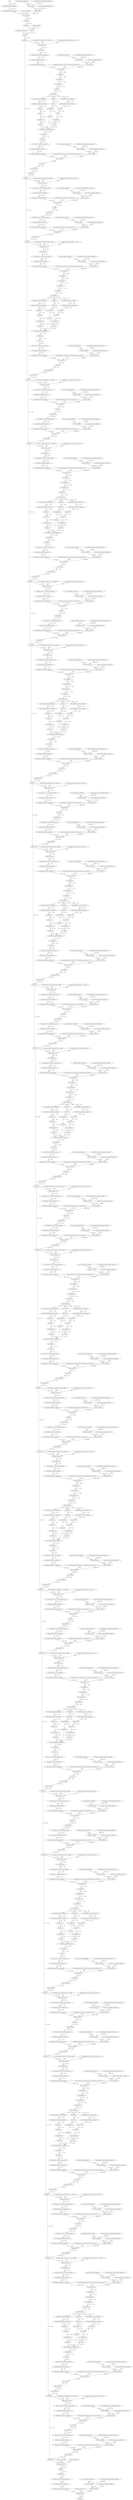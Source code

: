 strict digraph  {
"0 encoder_pos_embedding" [id=0, type=get_attr];
"1 encoder_layers_encoder_layer_0_ln_1_weight" [id=1, type=get_attr];
"2 encoder_layers_encoder_layer_0_ln_1_bias" [id=2, type=get_attr];
"3 encoder_layers_encoder_layer_0_ln_2_weight" [id=3, type=get_attr];
"4 encoder_layers_encoder_layer_0_ln_2_bias" [id=4, type=get_attr];
"5 encoder_layers_encoder_layer_1_ln_1_weight" [id=5, type=get_attr];
"6 encoder_layers_encoder_layer_1_ln_1_bias" [id=6, type=get_attr];
"7 encoder_layers_encoder_layer_1_ln_2_weight" [id=7, type=get_attr];
"8 encoder_layers_encoder_layer_1_ln_2_bias" [id=8, type=get_attr];
"9 encoder_layers_encoder_layer_2_ln_1_weight" [id=9, type=get_attr];
"10 encoder_layers_encoder_layer_2_ln_1_bias" [id=10, type=get_attr];
"11 encoder_layers_encoder_layer_2_ln_2_weight" [id=11, type=get_attr];
"12 encoder_layers_encoder_layer_2_ln_2_bias" [id=12, type=get_attr];
"13 encoder_layers_encoder_layer_3_ln_1_weight" [id=13, type=get_attr];
"14 encoder_layers_encoder_layer_3_ln_1_bias" [id=14, type=get_attr];
"15 encoder_layers_encoder_layer_3_ln_2_weight" [id=15, type=get_attr];
"16 encoder_layers_encoder_layer_3_ln_2_bias" [id=16, type=get_attr];
"17 encoder_layers_encoder_layer_4_ln_1_weight" [id=17, type=get_attr];
"18 encoder_layers_encoder_layer_4_ln_1_bias" [id=18, type=get_attr];
"19 encoder_layers_encoder_layer_4_ln_2_weight" [id=19, type=get_attr];
"20 encoder_layers_encoder_layer_4_ln_2_bias" [id=20, type=get_attr];
"21 encoder_layers_encoder_layer_5_ln_1_weight" [id=21, type=get_attr];
"22 encoder_layers_encoder_layer_5_ln_1_bias" [id=22, type=get_attr];
"23 encoder_layers_encoder_layer_5_ln_2_weight" [id=23, type=get_attr];
"24 encoder_layers_encoder_layer_5_ln_2_bias" [id=24, type=get_attr];
"25 encoder_layers_encoder_layer_6_ln_1_weight" [id=25, type=get_attr];
"26 encoder_layers_encoder_layer_6_ln_1_bias" [id=26, type=get_attr];
"27 encoder_layers_encoder_layer_6_ln_2_weight" [id=27, type=get_attr];
"28 encoder_layers_encoder_layer_6_ln_2_bias" [id=28, type=get_attr];
"29 encoder_layers_encoder_layer_7_ln_1_weight" [id=29, type=get_attr];
"30 encoder_layers_encoder_layer_7_ln_1_bias" [id=30, type=get_attr];
"31 encoder_layers_encoder_layer_7_ln_2_weight" [id=31, type=get_attr];
"32 encoder_layers_encoder_layer_7_ln_2_bias" [id=32, type=get_attr];
"33 encoder_layers_encoder_layer_8_ln_1_weight" [id=33, type=get_attr];
"34 encoder_layers_encoder_layer_8_ln_1_bias" [id=34, type=get_attr];
"35 encoder_layers_encoder_layer_8_ln_2_weight" [id=35, type=get_attr];
"36 encoder_layers_encoder_layer_8_ln_2_bias" [id=36, type=get_attr];
"37 encoder_layers_encoder_layer_9_ln_1_weight" [id=37, type=get_attr];
"38 encoder_layers_encoder_layer_9_ln_1_bias" [id=38, type=get_attr];
"39 encoder_layers_encoder_layer_9_ln_2_weight" [id=39, type=get_attr];
"40 encoder_layers_encoder_layer_9_ln_2_bias" [id=40, type=get_attr];
"41 encoder_layers_encoder_layer_10_ln_1_weight" [id=41, type=get_attr];
"42 encoder_layers_encoder_layer_10_ln_1_bias" [id=42, type=get_attr];
"43 encoder_layers_encoder_layer_10_ln_2_weight" [id=43, type=get_attr];
"44 encoder_layers_encoder_layer_10_ln_2_bias" [id=44, type=get_attr];
"45 encoder_layers_encoder_layer_11_ln_1_weight" [id=45, type=get_attr];
"46 encoder_layers_encoder_layer_11_ln_1_bias" [id=46, type=get_attr];
"47 encoder_layers_encoder_layer_11_ln_2_weight" [id=47, type=get_attr];
"48 encoder_layers_encoder_layer_11_ln_2_bias" [id=48, type=get_attr];
"49 encoder_ln_weight" [id=49, type=get_attr];
"50 encoder_ln_bias" [id=50, type=get_attr];
"51 x" [id=51, type=input];
"52 quantize_per_tensor_default" [id=52, type=quantize_per_tensor];
"53 dequantize_per_tensor_default" [id=53, type=dequantize_per_tensor];
"54 conv_proj_bias_0_0" [id=54, type=get_attr];
"55 scale_updated_constant0" [id=55, type=get_attr];
"56 compressed_weight_updated_constant0" [id=56, type=get_attr];
"57 mul_tensor" [id=57, type=mul];
"58 zero_point_updated_constant0" [id=58, type=get_attr];
"59 sub_tensor" [id=59, type=sub];
"60 conv2d" [id=60, type=conv2d];
"61 reshape" [id=61, type=reshape];
"62 permute" [id=62, type=permute];
"63 _frozen_param0" [id=63, type=get_attr];
"64 cat" [id=64, type=cat];
"65 add" [id=65, type=add];
"66 dropout" [id=66, type=dropout];
"67 layer_norm" [id=67, type=layer_norm];
"68 transpose" [id=68, type=transpose];
"69 transpose_0_0_nncf_smooth_quant_0" [id=69, type=call_module];
"70 quantize_per_tensor_default_1" [id=70, type=quantize_per_tensor];
"71 dequantize_per_tensor_default_1" [id=71, type=dequantize_per_tensor];
"72 encoder_layers_encoder_layer_0_self_attention_in_proj_bias_0_0" [id=72, type=get_attr];
"73 scale_updated_constant1" [id=73, type=get_attr];
"74 compressed_weight_updated_constant1" [id=74, type=get_attr];
"75 mul_tensor_1" [id=75, type=mul];
"76 zero_point_updated_constant1" [id=76, type=get_attr];
"77 sub_tensor_1" [id=77, type=sub];
"78 linear" [id=78, type=linear];
"79 unflatten" [id=79, type=unflatten];
"80 unsqueeze" [id=80, type=unsqueeze];
"81 transpose_1" [id=81, type=transpose];
"82 squeeze" [id=82, type=squeeze];
"83 contiguous" [id=83, type=contiguous];
"84 quantize_per_tensor_default_2" [id=84, type=quantize_per_tensor];
"85 dequantize_per_tensor_default_2" [id=85, type=dequantize_per_tensor];
"86 select" [id=86, type=select];
"87 quantize_per_tensor_default_3" [id=87, type=quantize_per_tensor];
"88 dequantize_per_tensor_default_3" [id=88, type=dequantize_per_tensor];
"89 select_1" [id=89, type=select];
"90 select_2" [id=90, type=select];
"91 view" [id=91, type=view];
"92 transpose_2" [id=92, type=transpose];
"93 view_1" [id=93, type=view];
"94 transpose_3" [id=94, type=transpose];
"95 view_2" [id=95, type=view];
"96 transpose_4" [id=96, type=transpose];
"97 view_3" [id=97, type=view];
"98 view_4" [id=98, type=view];
"99 view_5" [id=99, type=view];
"100 scaled_dot_product_attention" [id=100, type=scaled_dot_product_attention];
"101 permute_1" [id=101, type=permute];
"102 view_6" [id=102, type=view];
"103 view_6_0_0_nncf_smooth_quant_0" [id=103, type=call_module];
"104 quantize_per_tensor_default_4" [id=104, type=quantize_per_tensor];
"105 dequantize_per_tensor_default_4" [id=105, type=dequantize_per_tensor];
"106 encoder_layers_encoder_layer_0_self_attention_out_proj_bias_0_0" [id=106, type=get_attr];
"107 scale_updated_constant2" [id=107, type=get_attr];
"108 compressed_weight_updated_constant2" [id=108, type=get_attr];
"109 mul_tensor_2" [id=109, type=mul];
"110 zero_point_updated_constant2" [id=110, type=get_attr];
"111 sub_tensor_2" [id=111, type=sub];
"112 linear_1" [id=112, type=linear];
"113 view_7" [id=113, type=view];
"114 transpose_5" [id=114, type=transpose];
"115 dropout_1" [id=115, type=dropout];
"116 add_1" [id=116, type=add];
"117 layer_norm_1" [id=117, type=layer_norm];
"118 layer_norm_1_0_0_nncf_smooth_quant_0" [id=118, type=call_module];
"119 quantize_per_tensor_default_5" [id=119, type=quantize_per_tensor];
"120 dequantize_per_tensor_default_5" [id=120, type=dequantize_per_tensor];
"121 encoder_layers_encoder_layer_0_mlp_0_bias_0_0" [id=121, type=get_attr];
"122 scale_updated_constant3" [id=122, type=get_attr];
"123 compressed_weight_updated_constant3" [id=123, type=get_attr];
"124 mul_tensor_3" [id=124, type=mul];
"125 zero_point_updated_constant3" [id=125, type=get_attr];
"126 sub_tensor_3" [id=126, type=sub];
"127 linear_2" [id=127, type=linear];
"128 gelu" [id=128, type=gelu];
"129 dropout_2" [id=129, type=dropout];
"130 dropout_2_0_0_nncf_smooth_quant_0" [id=130, type=call_module];
"131 quantize_per_tensor_default_6" [id=131, type=quantize_per_tensor];
"132 dequantize_per_tensor_default_6" [id=132, type=dequantize_per_tensor];
"133 encoder_layers_encoder_layer_0_mlp_3_bias_0_0" [id=133, type=get_attr];
"134 scale_updated_constant4" [id=134, type=get_attr];
"135 compressed_weight_updated_constant4" [id=135, type=get_attr];
"136 mul_tensor_4" [id=136, type=mul];
"137 zero_point_updated_constant4" [id=137, type=get_attr];
"138 sub_tensor_4" [id=138, type=sub];
"139 linear_3" [id=139, type=linear];
"140 dropout_3" [id=140, type=dropout];
"141 add_2" [id=141, type=add];
"142 layer_norm_2" [id=142, type=layer_norm];
"143 transpose_6" [id=143, type=transpose];
"144 transpose_6_0_0_nncf_smooth_quant_0" [id=144, type=call_module];
"145 quantize_per_tensor_default_7" [id=145, type=quantize_per_tensor];
"146 dequantize_per_tensor_default_7" [id=146, type=dequantize_per_tensor];
"147 encoder_layers_encoder_layer_1_self_attention_in_proj_bias_0_0" [id=147, type=get_attr];
"148 scale_updated_constant5" [id=148, type=get_attr];
"149 compressed_weight_updated_constant5" [id=149, type=get_attr];
"150 mul_tensor_5" [id=150, type=mul];
"151 zero_point_updated_constant5" [id=151, type=get_attr];
"152 sub_tensor_5" [id=152, type=sub];
"153 linear_4" [id=153, type=linear];
"154 unflatten_1" [id=154, type=unflatten];
"155 unsqueeze_1" [id=155, type=unsqueeze];
"156 transpose_7" [id=156, type=transpose];
"157 squeeze_1" [id=157, type=squeeze];
"158 contiguous_1" [id=158, type=contiguous];
"159 quantize_per_tensor_default_8" [id=159, type=quantize_per_tensor];
"160 dequantize_per_tensor_default_8" [id=160, type=dequantize_per_tensor];
"161 select_3" [id=161, type=select];
"162 quantize_per_tensor_default_9" [id=162, type=quantize_per_tensor];
"163 dequantize_per_tensor_default_9" [id=163, type=dequantize_per_tensor];
"164 select_4" [id=164, type=select];
"165 select_5" [id=165, type=select];
"166 view_8" [id=166, type=view];
"167 transpose_8" [id=167, type=transpose];
"168 view_9" [id=168, type=view];
"169 transpose_9" [id=169, type=transpose];
"170 view_10" [id=170, type=view];
"171 transpose_10" [id=171, type=transpose];
"172 view_11" [id=172, type=view];
"173 view_12" [id=173, type=view];
"174 view_13" [id=174, type=view];
"175 scaled_dot_product_attention_1" [id=175, type=scaled_dot_product_attention];
"176 permute_2" [id=176, type=permute];
"177 view_14" [id=177, type=view];
"178 view_14_0_0_nncf_smooth_quant_0" [id=178, type=call_module];
"179 quantize_per_tensor_default_10" [id=179, type=quantize_per_tensor];
"180 dequantize_per_tensor_default_10" [id=180, type=dequantize_per_tensor];
"181 encoder_layers_encoder_layer_1_self_attention_out_proj_bias_0_0" [id=181, type=get_attr];
"182 scale_updated_constant6" [id=182, type=get_attr];
"183 compressed_weight_updated_constant6" [id=183, type=get_attr];
"184 mul_tensor_6" [id=184, type=mul];
"185 zero_point_updated_constant6" [id=185, type=get_attr];
"186 sub_tensor_6" [id=186, type=sub];
"187 linear_5" [id=187, type=linear];
"188 view_15" [id=188, type=view];
"189 transpose_11" [id=189, type=transpose];
"190 dropout_4" [id=190, type=dropout];
"191 add_3" [id=191, type=add];
"192 layer_norm_3" [id=192, type=layer_norm];
"193 layer_norm_3_0_0_nncf_smooth_quant_0" [id=193, type=call_module];
"194 quantize_per_tensor_default_11" [id=194, type=quantize_per_tensor];
"195 dequantize_per_tensor_default_11" [id=195, type=dequantize_per_tensor];
"196 encoder_layers_encoder_layer_1_mlp_0_bias_0_0" [id=196, type=get_attr];
"197 scale_updated_constant7" [id=197, type=get_attr];
"198 compressed_weight_updated_constant7" [id=198, type=get_attr];
"199 mul_tensor_7" [id=199, type=mul];
"200 zero_point_updated_constant7" [id=200, type=get_attr];
"201 sub_tensor_7" [id=201, type=sub];
"202 linear_6" [id=202, type=linear];
"203 gelu_1" [id=203, type=gelu];
"204 dropout_5" [id=204, type=dropout];
"205 dropout_5_0_0_nncf_smooth_quant_0" [id=205, type=call_module];
"206 quantize_per_tensor_default_12" [id=206, type=quantize_per_tensor];
"207 dequantize_per_tensor_default_12" [id=207, type=dequantize_per_tensor];
"208 encoder_layers_encoder_layer_1_mlp_3_bias_0_0" [id=208, type=get_attr];
"209 scale_updated_constant8" [id=209, type=get_attr];
"210 compressed_weight_updated_constant8" [id=210, type=get_attr];
"211 mul_tensor_8" [id=211, type=mul];
"212 zero_point_updated_constant8" [id=212, type=get_attr];
"213 sub_tensor_8" [id=213, type=sub];
"214 linear_7" [id=214, type=linear];
"215 dropout_6" [id=215, type=dropout];
"216 add_4" [id=216, type=add];
"217 layer_norm_4" [id=217, type=layer_norm];
"218 transpose_12" [id=218, type=transpose];
"219 transpose_12_0_0_nncf_smooth_quant_0" [id=219, type=call_module];
"220 quantize_per_tensor_default_13" [id=220, type=quantize_per_tensor];
"221 dequantize_per_tensor_default_13" [id=221, type=dequantize_per_tensor];
"222 encoder_layers_encoder_layer_2_self_attention_in_proj_bias_0_0" [id=222, type=get_attr];
"223 scale_updated_constant9" [id=223, type=get_attr];
"224 compressed_weight_updated_constant9" [id=224, type=get_attr];
"225 mul_tensor_9" [id=225, type=mul];
"226 zero_point_updated_constant9" [id=226, type=get_attr];
"227 sub_tensor_9" [id=227, type=sub];
"228 linear_8" [id=228, type=linear];
"229 unflatten_2" [id=229, type=unflatten];
"230 unsqueeze_2" [id=230, type=unsqueeze];
"231 transpose_13" [id=231, type=transpose];
"232 squeeze_2" [id=232, type=squeeze];
"233 contiguous_2" [id=233, type=contiguous];
"234 quantize_per_tensor_default_14" [id=234, type=quantize_per_tensor];
"235 dequantize_per_tensor_default_14" [id=235, type=dequantize_per_tensor];
"236 select_6" [id=236, type=select];
"237 quantize_per_tensor_default_15" [id=237, type=quantize_per_tensor];
"238 dequantize_per_tensor_default_15" [id=238, type=dequantize_per_tensor];
"239 select_7" [id=239, type=select];
"240 select_8" [id=240, type=select];
"241 view_16" [id=241, type=view];
"242 transpose_14" [id=242, type=transpose];
"243 view_17" [id=243, type=view];
"244 transpose_15" [id=244, type=transpose];
"245 view_18" [id=245, type=view];
"246 transpose_16" [id=246, type=transpose];
"247 view_19" [id=247, type=view];
"248 view_20" [id=248, type=view];
"249 view_21" [id=249, type=view];
"250 scaled_dot_product_attention_2" [id=250, type=scaled_dot_product_attention];
"251 permute_3" [id=251, type=permute];
"252 view_22" [id=252, type=view];
"253 view_22_0_0_nncf_smooth_quant_0" [id=253, type=call_module];
"254 quantize_per_tensor_default_16" [id=254, type=quantize_per_tensor];
"255 dequantize_per_tensor_default_16" [id=255, type=dequantize_per_tensor];
"256 encoder_layers_encoder_layer_2_self_attention_out_proj_bias_0_0" [id=256, type=get_attr];
"257 scale_updated_constant10" [id=257, type=get_attr];
"258 compressed_weight_updated_constant10" [id=258, type=get_attr];
"259 mul_tensor_10" [id=259, type=mul];
"260 zero_point_updated_constant10" [id=260, type=get_attr];
"261 sub_tensor_10" [id=261, type=sub];
"262 linear_9" [id=262, type=linear];
"263 view_23" [id=263, type=view];
"264 transpose_17" [id=264, type=transpose];
"265 dropout_7" [id=265, type=dropout];
"266 add_5" [id=266, type=add];
"267 layer_norm_5" [id=267, type=layer_norm];
"268 layer_norm_5_0_0_nncf_smooth_quant_0" [id=268, type=call_module];
"269 quantize_per_tensor_default_17" [id=269, type=quantize_per_tensor];
"270 dequantize_per_tensor_default_17" [id=270, type=dequantize_per_tensor];
"271 encoder_layers_encoder_layer_2_mlp_0_bias_0_0" [id=271, type=get_attr];
"272 scale_updated_constant11" [id=272, type=get_attr];
"273 compressed_weight_updated_constant11" [id=273, type=get_attr];
"274 mul_tensor_11" [id=274, type=mul];
"275 zero_point_updated_constant11" [id=275, type=get_attr];
"276 sub_tensor_11" [id=276, type=sub];
"277 linear_10" [id=277, type=linear];
"278 gelu_2" [id=278, type=gelu];
"279 dropout_8" [id=279, type=dropout];
"280 dropout_8_0_0_nncf_smooth_quant_0" [id=280, type=call_module];
"281 quantize_per_tensor_default_18" [id=281, type=quantize_per_tensor];
"282 dequantize_per_tensor_default_18" [id=282, type=dequantize_per_tensor];
"283 encoder_layers_encoder_layer_2_mlp_3_bias_0_0" [id=283, type=get_attr];
"284 scale_updated_constant12" [id=284, type=get_attr];
"285 compressed_weight_updated_constant12" [id=285, type=get_attr];
"286 mul_tensor_12" [id=286, type=mul];
"287 zero_point_updated_constant12" [id=287, type=get_attr];
"288 sub_tensor_12" [id=288, type=sub];
"289 linear_11" [id=289, type=linear];
"290 dropout_9" [id=290, type=dropout];
"291 add_6" [id=291, type=add];
"292 layer_norm_6" [id=292, type=layer_norm];
"293 transpose_18" [id=293, type=transpose];
"294 transpose_18_0_0_nncf_smooth_quant_0" [id=294, type=call_module];
"295 quantize_per_tensor_default_19" [id=295, type=quantize_per_tensor];
"296 dequantize_per_tensor_default_19" [id=296, type=dequantize_per_tensor];
"297 encoder_layers_encoder_layer_3_self_attention_in_proj_bias_0_0" [id=297, type=get_attr];
"298 scale_updated_constant13" [id=298, type=get_attr];
"299 compressed_weight_updated_constant13" [id=299, type=get_attr];
"300 mul_tensor_13" [id=300, type=mul];
"301 zero_point_updated_constant13" [id=301, type=get_attr];
"302 sub_tensor_13" [id=302, type=sub];
"303 linear_12" [id=303, type=linear];
"304 unflatten_3" [id=304, type=unflatten];
"305 unsqueeze_3" [id=305, type=unsqueeze];
"306 transpose_19" [id=306, type=transpose];
"307 squeeze_3" [id=307, type=squeeze];
"308 contiguous_3" [id=308, type=contiguous];
"309 quantize_per_tensor_default_20" [id=309, type=quantize_per_tensor];
"310 dequantize_per_tensor_default_20" [id=310, type=dequantize_per_tensor];
"311 select_9" [id=311, type=select];
"312 quantize_per_tensor_default_21" [id=312, type=quantize_per_tensor];
"313 dequantize_per_tensor_default_21" [id=313, type=dequantize_per_tensor];
"314 select_10" [id=314, type=select];
"315 select_11" [id=315, type=select];
"316 view_24" [id=316, type=view];
"317 transpose_20" [id=317, type=transpose];
"318 view_25" [id=318, type=view];
"319 transpose_21" [id=319, type=transpose];
"320 view_26" [id=320, type=view];
"321 transpose_22" [id=321, type=transpose];
"322 view_27" [id=322, type=view];
"323 view_28" [id=323, type=view];
"324 view_29" [id=324, type=view];
"325 scaled_dot_product_attention_3" [id=325, type=scaled_dot_product_attention];
"326 permute_4" [id=326, type=permute];
"327 view_30" [id=327, type=view];
"328 view_30_0_0_nncf_smooth_quant_0" [id=328, type=call_module];
"329 quantize_per_tensor_default_22" [id=329, type=quantize_per_tensor];
"330 dequantize_per_tensor_default_22" [id=330, type=dequantize_per_tensor];
"331 encoder_layers_encoder_layer_3_self_attention_out_proj_bias_0_0" [id=331, type=get_attr];
"332 scale_updated_constant14" [id=332, type=get_attr];
"333 compressed_weight_updated_constant14" [id=333, type=get_attr];
"334 mul_tensor_14" [id=334, type=mul];
"335 zero_point_updated_constant14" [id=335, type=get_attr];
"336 sub_tensor_14" [id=336, type=sub];
"337 linear_13" [id=337, type=linear];
"338 view_31" [id=338, type=view];
"339 transpose_23" [id=339, type=transpose];
"340 dropout_10" [id=340, type=dropout];
"341 add_7" [id=341, type=add];
"342 layer_norm_7" [id=342, type=layer_norm];
"343 layer_norm_7_0_0_nncf_smooth_quant_0" [id=343, type=call_module];
"344 quantize_per_tensor_default_23" [id=344, type=quantize_per_tensor];
"345 dequantize_per_tensor_default_23" [id=345, type=dequantize_per_tensor];
"346 encoder_layers_encoder_layer_3_mlp_0_bias_0_0" [id=346, type=get_attr];
"347 scale_updated_constant15" [id=347, type=get_attr];
"348 compressed_weight_updated_constant15" [id=348, type=get_attr];
"349 mul_tensor_15" [id=349, type=mul];
"350 zero_point_updated_constant15" [id=350, type=get_attr];
"351 sub_tensor_15" [id=351, type=sub];
"352 linear_14" [id=352, type=linear];
"353 gelu_3" [id=353, type=gelu];
"354 dropout_11" [id=354, type=dropout];
"355 dropout_11_0_0_nncf_smooth_quant_0" [id=355, type=call_module];
"356 quantize_per_tensor_default_24" [id=356, type=quantize_per_tensor];
"357 dequantize_per_tensor_default_24" [id=357, type=dequantize_per_tensor];
"358 encoder_layers_encoder_layer_3_mlp_3_bias_0_0" [id=358, type=get_attr];
"359 scale_updated_constant16" [id=359, type=get_attr];
"360 compressed_weight_updated_constant16" [id=360, type=get_attr];
"361 mul_tensor_16" [id=361, type=mul];
"362 zero_point_updated_constant16" [id=362, type=get_attr];
"363 sub_tensor_16" [id=363, type=sub];
"364 linear_15" [id=364, type=linear];
"365 dropout_12" [id=365, type=dropout];
"366 add_8" [id=366, type=add];
"367 layer_norm_8" [id=367, type=layer_norm];
"368 transpose_24" [id=368, type=transpose];
"369 transpose_24_0_0_nncf_smooth_quant_0" [id=369, type=call_module];
"370 quantize_per_tensor_default_25" [id=370, type=quantize_per_tensor];
"371 dequantize_per_tensor_default_25" [id=371, type=dequantize_per_tensor];
"372 encoder_layers_encoder_layer_4_self_attention_in_proj_bias_0_0" [id=372, type=get_attr];
"373 scale_updated_constant17" [id=373, type=get_attr];
"374 compressed_weight_updated_constant17" [id=374, type=get_attr];
"375 mul_tensor_17" [id=375, type=mul];
"376 zero_point_updated_constant17" [id=376, type=get_attr];
"377 sub_tensor_17" [id=377, type=sub];
"378 linear_16" [id=378, type=linear];
"379 unflatten_4" [id=379, type=unflatten];
"380 unsqueeze_4" [id=380, type=unsqueeze];
"381 transpose_25" [id=381, type=transpose];
"382 squeeze_4" [id=382, type=squeeze];
"383 contiguous_4" [id=383, type=contiguous];
"384 quantize_per_tensor_default_26" [id=384, type=quantize_per_tensor];
"385 dequantize_per_tensor_default_26" [id=385, type=dequantize_per_tensor];
"386 select_12" [id=386, type=select];
"387 quantize_per_tensor_default_27" [id=387, type=quantize_per_tensor];
"388 dequantize_per_tensor_default_27" [id=388, type=dequantize_per_tensor];
"389 select_13" [id=389, type=select];
"390 select_14" [id=390, type=select];
"391 view_32" [id=391, type=view];
"392 transpose_26" [id=392, type=transpose];
"393 view_33" [id=393, type=view];
"394 transpose_27" [id=394, type=transpose];
"395 view_34" [id=395, type=view];
"396 transpose_28" [id=396, type=transpose];
"397 view_35" [id=397, type=view];
"398 view_36" [id=398, type=view];
"399 view_37" [id=399, type=view];
"400 scaled_dot_product_attention_4" [id=400, type=scaled_dot_product_attention];
"401 permute_5" [id=401, type=permute];
"402 view_38" [id=402, type=view];
"403 view_38_0_0_nncf_smooth_quant_0" [id=403, type=call_module];
"404 quantize_per_tensor_default_28" [id=404, type=quantize_per_tensor];
"405 dequantize_per_tensor_default_28" [id=405, type=dequantize_per_tensor];
"406 encoder_layers_encoder_layer_4_self_attention_out_proj_bias_0_0" [id=406, type=get_attr];
"407 scale_updated_constant18" [id=407, type=get_attr];
"408 compressed_weight_updated_constant18" [id=408, type=get_attr];
"409 mul_tensor_18" [id=409, type=mul];
"410 zero_point_updated_constant18" [id=410, type=get_attr];
"411 sub_tensor_18" [id=411, type=sub];
"412 linear_17" [id=412, type=linear];
"413 view_39" [id=413, type=view];
"414 transpose_29" [id=414, type=transpose];
"415 dropout_13" [id=415, type=dropout];
"416 add_9" [id=416, type=add];
"417 layer_norm_9" [id=417, type=layer_norm];
"418 layer_norm_9_0_0_nncf_smooth_quant_0" [id=418, type=call_module];
"419 quantize_per_tensor_default_29" [id=419, type=quantize_per_tensor];
"420 dequantize_per_tensor_default_29" [id=420, type=dequantize_per_tensor];
"421 encoder_layers_encoder_layer_4_mlp_0_bias_0_0" [id=421, type=get_attr];
"422 scale_updated_constant19" [id=422, type=get_attr];
"423 compressed_weight_updated_constant19" [id=423, type=get_attr];
"424 mul_tensor_19" [id=424, type=mul];
"425 zero_point_updated_constant19" [id=425, type=get_attr];
"426 sub_tensor_19" [id=426, type=sub];
"427 linear_18" [id=427, type=linear];
"428 gelu_4" [id=428, type=gelu];
"429 dropout_14" [id=429, type=dropout];
"430 dropout_14_0_0_nncf_smooth_quant_0" [id=430, type=call_module];
"431 quantize_per_tensor_default_30" [id=431, type=quantize_per_tensor];
"432 dequantize_per_tensor_default_30" [id=432, type=dequantize_per_tensor];
"433 encoder_layers_encoder_layer_4_mlp_3_bias_0_0" [id=433, type=get_attr];
"434 scale_updated_constant20" [id=434, type=get_attr];
"435 compressed_weight_updated_constant20" [id=435, type=get_attr];
"436 mul_tensor_20" [id=436, type=mul];
"437 zero_point_updated_constant20" [id=437, type=get_attr];
"438 sub_tensor_20" [id=438, type=sub];
"439 linear_19" [id=439, type=linear];
"440 dropout_15" [id=440, type=dropout];
"441 add_10" [id=441, type=add];
"442 layer_norm_10" [id=442, type=layer_norm];
"443 transpose_30" [id=443, type=transpose];
"444 transpose_30_0_0_nncf_smooth_quant_0" [id=444, type=call_module];
"445 quantize_per_tensor_default_31" [id=445, type=quantize_per_tensor];
"446 dequantize_per_tensor_default_31" [id=446, type=dequantize_per_tensor];
"447 encoder_layers_encoder_layer_5_self_attention_in_proj_bias_0_0" [id=447, type=get_attr];
"448 scale_updated_constant21" [id=448, type=get_attr];
"449 compressed_weight_updated_constant21" [id=449, type=get_attr];
"450 mul_tensor_21" [id=450, type=mul];
"451 zero_point_updated_constant21" [id=451, type=get_attr];
"452 sub_tensor_21" [id=452, type=sub];
"453 linear_20" [id=453, type=linear];
"454 unflatten_5" [id=454, type=unflatten];
"455 unsqueeze_5" [id=455, type=unsqueeze];
"456 transpose_31" [id=456, type=transpose];
"457 squeeze_5" [id=457, type=squeeze];
"458 contiguous_5" [id=458, type=contiguous];
"459 quantize_per_tensor_default_32" [id=459, type=quantize_per_tensor];
"460 dequantize_per_tensor_default_32" [id=460, type=dequantize_per_tensor];
"461 select_15" [id=461, type=select];
"462 quantize_per_tensor_default_33" [id=462, type=quantize_per_tensor];
"463 dequantize_per_tensor_default_33" [id=463, type=dequantize_per_tensor];
"464 select_16" [id=464, type=select];
"465 select_17" [id=465, type=select];
"466 view_40" [id=466, type=view];
"467 transpose_32" [id=467, type=transpose];
"468 view_41" [id=468, type=view];
"469 transpose_33" [id=469, type=transpose];
"470 view_42" [id=470, type=view];
"471 transpose_34" [id=471, type=transpose];
"472 view_43" [id=472, type=view];
"473 view_44" [id=473, type=view];
"474 view_45" [id=474, type=view];
"475 scaled_dot_product_attention_5" [id=475, type=scaled_dot_product_attention];
"476 permute_6" [id=476, type=permute];
"477 view_46" [id=477, type=view];
"478 view_46_0_0_nncf_smooth_quant_0" [id=478, type=call_module];
"479 quantize_per_tensor_default_34" [id=479, type=quantize_per_tensor];
"480 dequantize_per_tensor_default_34" [id=480, type=dequantize_per_tensor];
"481 encoder_layers_encoder_layer_5_self_attention_out_proj_bias_0_0" [id=481, type=get_attr];
"482 scale_updated_constant22" [id=482, type=get_attr];
"483 compressed_weight_updated_constant22" [id=483, type=get_attr];
"484 mul_tensor_22" [id=484, type=mul];
"485 zero_point_updated_constant22" [id=485, type=get_attr];
"486 sub_tensor_22" [id=486, type=sub];
"487 linear_21" [id=487, type=linear];
"488 view_47" [id=488, type=view];
"489 transpose_35" [id=489, type=transpose];
"490 dropout_16" [id=490, type=dropout];
"491 add_11" [id=491, type=add];
"492 layer_norm_11" [id=492, type=layer_norm];
"493 layer_norm_11_0_0_nncf_smooth_quant_0" [id=493, type=call_module];
"494 quantize_per_tensor_default_35" [id=494, type=quantize_per_tensor];
"495 dequantize_per_tensor_default_35" [id=495, type=dequantize_per_tensor];
"496 encoder_layers_encoder_layer_5_mlp_0_bias_0_0" [id=496, type=get_attr];
"497 scale_updated_constant23" [id=497, type=get_attr];
"498 compressed_weight_updated_constant23" [id=498, type=get_attr];
"499 mul_tensor_23" [id=499, type=mul];
"500 zero_point_updated_constant23" [id=500, type=get_attr];
"501 sub_tensor_23" [id=501, type=sub];
"502 linear_22" [id=502, type=linear];
"503 gelu_5" [id=503, type=gelu];
"504 dropout_17" [id=504, type=dropout];
"505 dropout_17_0_0_nncf_smooth_quant_0" [id=505, type=call_module];
"506 quantize_per_tensor_default_36" [id=506, type=quantize_per_tensor];
"507 dequantize_per_tensor_default_36" [id=507, type=dequantize_per_tensor];
"508 encoder_layers_encoder_layer_5_mlp_3_bias_0_0" [id=508, type=get_attr];
"509 scale_updated_constant24" [id=509, type=get_attr];
"510 compressed_weight_updated_constant24" [id=510, type=get_attr];
"511 mul_tensor_24" [id=511, type=mul];
"512 zero_point_updated_constant24" [id=512, type=get_attr];
"513 sub_tensor_24" [id=513, type=sub];
"514 linear_23" [id=514, type=linear];
"515 dropout_18" [id=515, type=dropout];
"516 add_12" [id=516, type=add];
"517 layer_norm_12" [id=517, type=layer_norm];
"518 transpose_36" [id=518, type=transpose];
"519 transpose_36_0_0_nncf_smooth_quant_0" [id=519, type=call_module];
"520 quantize_per_tensor_default_37" [id=520, type=quantize_per_tensor];
"521 dequantize_per_tensor_default_37" [id=521, type=dequantize_per_tensor];
"522 encoder_layers_encoder_layer_6_self_attention_in_proj_bias_0_0" [id=522, type=get_attr];
"523 scale_updated_constant25" [id=523, type=get_attr];
"524 compressed_weight_updated_constant25" [id=524, type=get_attr];
"525 mul_tensor_25" [id=525, type=mul];
"526 zero_point_updated_constant25" [id=526, type=get_attr];
"527 sub_tensor_25" [id=527, type=sub];
"528 linear_24" [id=528, type=linear];
"529 unflatten_6" [id=529, type=unflatten];
"530 unsqueeze_6" [id=530, type=unsqueeze];
"531 transpose_37" [id=531, type=transpose];
"532 squeeze_6" [id=532, type=squeeze];
"533 contiguous_6" [id=533, type=contiguous];
"534 quantize_per_tensor_default_38" [id=534, type=quantize_per_tensor];
"535 dequantize_per_tensor_default_38" [id=535, type=dequantize_per_tensor];
"536 select_18" [id=536, type=select];
"537 quantize_per_tensor_default_39" [id=537, type=quantize_per_tensor];
"538 dequantize_per_tensor_default_39" [id=538, type=dequantize_per_tensor];
"539 select_19" [id=539, type=select];
"540 select_20" [id=540, type=select];
"541 view_48" [id=541, type=view];
"542 transpose_38" [id=542, type=transpose];
"543 view_49" [id=543, type=view];
"544 transpose_39" [id=544, type=transpose];
"545 view_50" [id=545, type=view];
"546 transpose_40" [id=546, type=transpose];
"547 view_51" [id=547, type=view];
"548 view_52" [id=548, type=view];
"549 view_53" [id=549, type=view];
"550 scaled_dot_product_attention_6" [id=550, type=scaled_dot_product_attention];
"551 permute_7" [id=551, type=permute];
"552 view_54" [id=552, type=view];
"553 view_54_0_0_nncf_smooth_quant_0" [id=553, type=call_module];
"554 quantize_per_tensor_default_40" [id=554, type=quantize_per_tensor];
"555 dequantize_per_tensor_default_40" [id=555, type=dequantize_per_tensor];
"556 encoder_layers_encoder_layer_6_self_attention_out_proj_bias_0_0" [id=556, type=get_attr];
"557 scale_updated_constant26" [id=557, type=get_attr];
"558 compressed_weight_updated_constant26" [id=558, type=get_attr];
"559 mul_tensor_26" [id=559, type=mul];
"560 zero_point_updated_constant26" [id=560, type=get_attr];
"561 sub_tensor_26" [id=561, type=sub];
"562 linear_25" [id=562, type=linear];
"563 view_55" [id=563, type=view];
"564 transpose_41" [id=564, type=transpose];
"565 dropout_19" [id=565, type=dropout];
"566 add_13" [id=566, type=add];
"567 layer_norm_13" [id=567, type=layer_norm];
"568 layer_norm_13_0_0_nncf_smooth_quant_0" [id=568, type=call_module];
"569 quantize_per_tensor_default_41" [id=569, type=quantize_per_tensor];
"570 dequantize_per_tensor_default_41" [id=570, type=dequantize_per_tensor];
"571 encoder_layers_encoder_layer_6_mlp_0_bias_0_0" [id=571, type=get_attr];
"572 scale_updated_constant27" [id=572, type=get_attr];
"573 compressed_weight_updated_constant27" [id=573, type=get_attr];
"574 mul_tensor_27" [id=574, type=mul];
"575 zero_point_updated_constant27" [id=575, type=get_attr];
"576 sub_tensor_27" [id=576, type=sub];
"577 linear_26" [id=577, type=linear];
"578 gelu_6" [id=578, type=gelu];
"579 dropout_20" [id=579, type=dropout];
"580 dropout_20_0_0_nncf_smooth_quant_0" [id=580, type=call_module];
"581 quantize_per_tensor_default_42" [id=581, type=quantize_per_tensor];
"582 dequantize_per_tensor_default_42" [id=582, type=dequantize_per_tensor];
"583 encoder_layers_encoder_layer_6_mlp_3_bias_0_0" [id=583, type=get_attr];
"584 scale_updated_constant28" [id=584, type=get_attr];
"585 compressed_weight_updated_constant28" [id=585, type=get_attr];
"586 mul_tensor_28" [id=586, type=mul];
"587 zero_point_updated_constant28" [id=587, type=get_attr];
"588 sub_tensor_28" [id=588, type=sub];
"589 linear_27" [id=589, type=linear];
"590 dropout_21" [id=590, type=dropout];
"591 add_14" [id=591, type=add];
"592 layer_norm_14" [id=592, type=layer_norm];
"593 transpose_42" [id=593, type=transpose];
"594 transpose_42_0_0_nncf_smooth_quant_0" [id=594, type=call_module];
"595 quantize_per_tensor_default_43" [id=595, type=quantize_per_tensor];
"596 dequantize_per_tensor_default_43" [id=596, type=dequantize_per_tensor];
"597 encoder_layers_encoder_layer_7_self_attention_in_proj_bias_0_0" [id=597, type=get_attr];
"598 scale_updated_constant29" [id=598, type=get_attr];
"599 compressed_weight_updated_constant29" [id=599, type=get_attr];
"600 mul_tensor_29" [id=600, type=mul];
"601 zero_point_updated_constant29" [id=601, type=get_attr];
"602 sub_tensor_29" [id=602, type=sub];
"603 linear_28" [id=603, type=linear];
"604 unflatten_7" [id=604, type=unflatten];
"605 unsqueeze_7" [id=605, type=unsqueeze];
"606 transpose_43" [id=606, type=transpose];
"607 squeeze_7" [id=607, type=squeeze];
"608 contiguous_7" [id=608, type=contiguous];
"609 quantize_per_tensor_default_44" [id=609, type=quantize_per_tensor];
"610 dequantize_per_tensor_default_44" [id=610, type=dequantize_per_tensor];
"611 select_21" [id=611, type=select];
"612 quantize_per_tensor_default_45" [id=612, type=quantize_per_tensor];
"613 dequantize_per_tensor_default_45" [id=613, type=dequantize_per_tensor];
"614 select_22" [id=614, type=select];
"615 select_23" [id=615, type=select];
"616 view_56" [id=616, type=view];
"617 transpose_44" [id=617, type=transpose];
"618 view_57" [id=618, type=view];
"619 transpose_45" [id=619, type=transpose];
"620 view_58" [id=620, type=view];
"621 transpose_46" [id=621, type=transpose];
"622 view_59" [id=622, type=view];
"623 view_60" [id=623, type=view];
"624 view_61" [id=624, type=view];
"625 scaled_dot_product_attention_7" [id=625, type=scaled_dot_product_attention];
"626 permute_8" [id=626, type=permute];
"627 view_62" [id=627, type=view];
"628 view_62_0_0_nncf_smooth_quant_0" [id=628, type=call_module];
"629 quantize_per_tensor_default_46" [id=629, type=quantize_per_tensor];
"630 dequantize_per_tensor_default_46" [id=630, type=dequantize_per_tensor];
"631 encoder_layers_encoder_layer_7_self_attention_out_proj_bias_0_0" [id=631, type=get_attr];
"632 scale_updated_constant30" [id=632, type=get_attr];
"633 compressed_weight_updated_constant30" [id=633, type=get_attr];
"634 mul_tensor_30" [id=634, type=mul];
"635 zero_point_updated_constant30" [id=635, type=get_attr];
"636 sub_tensor_30" [id=636, type=sub];
"637 linear_29" [id=637, type=linear];
"638 view_63" [id=638, type=view];
"639 transpose_47" [id=639, type=transpose];
"640 dropout_22" [id=640, type=dropout];
"641 add_15" [id=641, type=add];
"642 layer_norm_15" [id=642, type=layer_norm];
"643 layer_norm_15_0_0_nncf_smooth_quant_0" [id=643, type=call_module];
"644 quantize_per_tensor_default_47" [id=644, type=quantize_per_tensor];
"645 dequantize_per_tensor_default_47" [id=645, type=dequantize_per_tensor];
"646 encoder_layers_encoder_layer_7_mlp_0_bias_0_0" [id=646, type=get_attr];
"647 scale_updated_constant31" [id=647, type=get_attr];
"648 compressed_weight_updated_constant31" [id=648, type=get_attr];
"649 mul_tensor_31" [id=649, type=mul];
"650 zero_point_updated_constant31" [id=650, type=get_attr];
"651 sub_tensor_31" [id=651, type=sub];
"652 linear_30" [id=652, type=linear];
"653 gelu_7" [id=653, type=gelu];
"654 dropout_23" [id=654, type=dropout];
"655 dropout_23_0_0_nncf_smooth_quant_0" [id=655, type=call_module];
"656 quantize_per_tensor_default_48" [id=656, type=quantize_per_tensor];
"657 dequantize_per_tensor_default_48" [id=657, type=dequantize_per_tensor];
"658 encoder_layers_encoder_layer_7_mlp_3_bias_0_0" [id=658, type=get_attr];
"659 scale_updated_constant32" [id=659, type=get_attr];
"660 compressed_weight_updated_constant32" [id=660, type=get_attr];
"661 mul_tensor_32" [id=661, type=mul];
"662 zero_point_updated_constant32" [id=662, type=get_attr];
"663 sub_tensor_32" [id=663, type=sub];
"664 linear_31" [id=664, type=linear];
"665 dropout_24" [id=665, type=dropout];
"666 add_16" [id=666, type=add];
"667 layer_norm_16" [id=667, type=layer_norm];
"668 transpose_48" [id=668, type=transpose];
"669 transpose_48_0_0_nncf_smooth_quant_0" [id=669, type=call_module];
"670 quantize_per_tensor_default_49" [id=670, type=quantize_per_tensor];
"671 dequantize_per_tensor_default_49" [id=671, type=dequantize_per_tensor];
"672 encoder_layers_encoder_layer_8_self_attention_in_proj_bias_0_0" [id=672, type=get_attr];
"673 scale_updated_constant33" [id=673, type=get_attr];
"674 compressed_weight_updated_constant33" [id=674, type=get_attr];
"675 mul_tensor_33" [id=675, type=mul];
"676 zero_point_updated_constant33" [id=676, type=get_attr];
"677 sub_tensor_33" [id=677, type=sub];
"678 linear_32" [id=678, type=linear];
"679 unflatten_8" [id=679, type=unflatten];
"680 unsqueeze_8" [id=680, type=unsqueeze];
"681 transpose_49" [id=681, type=transpose];
"682 squeeze_8" [id=682, type=squeeze];
"683 contiguous_8" [id=683, type=contiguous];
"684 quantize_per_tensor_default_50" [id=684, type=quantize_per_tensor];
"685 dequantize_per_tensor_default_50" [id=685, type=dequantize_per_tensor];
"686 select_24" [id=686, type=select];
"687 quantize_per_tensor_default_51" [id=687, type=quantize_per_tensor];
"688 dequantize_per_tensor_default_51" [id=688, type=dequantize_per_tensor];
"689 select_25" [id=689, type=select];
"690 select_26" [id=690, type=select];
"691 view_64" [id=691, type=view];
"692 transpose_50" [id=692, type=transpose];
"693 view_65" [id=693, type=view];
"694 transpose_51" [id=694, type=transpose];
"695 view_66" [id=695, type=view];
"696 transpose_52" [id=696, type=transpose];
"697 view_67" [id=697, type=view];
"698 view_68" [id=698, type=view];
"699 view_69" [id=699, type=view];
"700 scaled_dot_product_attention_8" [id=700, type=scaled_dot_product_attention];
"701 permute_9" [id=701, type=permute];
"702 view_70" [id=702, type=view];
"703 view_70_0_0_nncf_smooth_quant_0" [id=703, type=call_module];
"704 quantize_per_tensor_default_52" [id=704, type=quantize_per_tensor];
"705 dequantize_per_tensor_default_52" [id=705, type=dequantize_per_tensor];
"706 encoder_layers_encoder_layer_8_self_attention_out_proj_bias_0_0" [id=706, type=get_attr];
"707 scale_updated_constant34" [id=707, type=get_attr];
"708 compressed_weight_updated_constant34" [id=708, type=get_attr];
"709 mul_tensor_34" [id=709, type=mul];
"710 zero_point_updated_constant34" [id=710, type=get_attr];
"711 sub_tensor_34" [id=711, type=sub];
"712 linear_33" [id=712, type=linear];
"713 view_71" [id=713, type=view];
"714 transpose_53" [id=714, type=transpose];
"715 dropout_25" [id=715, type=dropout];
"716 add_17" [id=716, type=add];
"717 layer_norm_17" [id=717, type=layer_norm];
"718 layer_norm_17_0_0_nncf_smooth_quant_0" [id=718, type=call_module];
"719 quantize_per_tensor_default_53" [id=719, type=quantize_per_tensor];
"720 dequantize_per_tensor_default_53" [id=720, type=dequantize_per_tensor];
"721 encoder_layers_encoder_layer_8_mlp_0_bias_0_0" [id=721, type=get_attr];
"722 scale_updated_constant35" [id=722, type=get_attr];
"723 compressed_weight_updated_constant35" [id=723, type=get_attr];
"724 mul_tensor_35" [id=724, type=mul];
"725 zero_point_updated_constant35" [id=725, type=get_attr];
"726 sub_tensor_35" [id=726, type=sub];
"727 linear_34" [id=727, type=linear];
"728 gelu_8" [id=728, type=gelu];
"729 dropout_26" [id=729, type=dropout];
"730 dropout_26_0_0_nncf_smooth_quant_0" [id=730, type=call_module];
"731 quantize_per_tensor_default_54" [id=731, type=quantize_per_tensor];
"732 dequantize_per_tensor_default_54" [id=732, type=dequantize_per_tensor];
"733 encoder_layers_encoder_layer_8_mlp_3_bias_0_0" [id=733, type=get_attr];
"734 scale_updated_constant36" [id=734, type=get_attr];
"735 compressed_weight_updated_constant36" [id=735, type=get_attr];
"736 mul_tensor_36" [id=736, type=mul];
"737 zero_point_updated_constant36" [id=737, type=get_attr];
"738 sub_tensor_36" [id=738, type=sub];
"739 linear_35" [id=739, type=linear];
"740 dropout_27" [id=740, type=dropout];
"741 add_18" [id=741, type=add];
"742 layer_norm_18" [id=742, type=layer_norm];
"743 transpose_54" [id=743, type=transpose];
"744 transpose_54_0_0_nncf_smooth_quant_0" [id=744, type=call_module];
"745 quantize_per_tensor_default_55" [id=745, type=quantize_per_tensor];
"746 dequantize_per_tensor_default_55" [id=746, type=dequantize_per_tensor];
"747 encoder_layers_encoder_layer_9_self_attention_in_proj_bias_0_0" [id=747, type=get_attr];
"748 scale_updated_constant37" [id=748, type=get_attr];
"749 compressed_weight_updated_constant37" [id=749, type=get_attr];
"750 mul_tensor_37" [id=750, type=mul];
"751 zero_point_updated_constant37" [id=751, type=get_attr];
"752 sub_tensor_37" [id=752, type=sub];
"753 linear_36" [id=753, type=linear];
"754 unflatten_9" [id=754, type=unflatten];
"755 unsqueeze_9" [id=755, type=unsqueeze];
"756 transpose_55" [id=756, type=transpose];
"757 squeeze_9" [id=757, type=squeeze];
"758 contiguous_9" [id=758, type=contiguous];
"759 quantize_per_tensor_default_56" [id=759, type=quantize_per_tensor];
"760 dequantize_per_tensor_default_56" [id=760, type=dequantize_per_tensor];
"761 select_27" [id=761, type=select];
"762 quantize_per_tensor_default_57" [id=762, type=quantize_per_tensor];
"763 dequantize_per_tensor_default_57" [id=763, type=dequantize_per_tensor];
"764 select_28" [id=764, type=select];
"765 select_29" [id=765, type=select];
"766 view_72" [id=766, type=view];
"767 transpose_56" [id=767, type=transpose];
"768 view_73" [id=768, type=view];
"769 transpose_57" [id=769, type=transpose];
"770 view_74" [id=770, type=view];
"771 transpose_58" [id=771, type=transpose];
"772 view_75" [id=772, type=view];
"773 view_76" [id=773, type=view];
"774 view_77" [id=774, type=view];
"775 scaled_dot_product_attention_9" [id=775, type=scaled_dot_product_attention];
"776 permute_10" [id=776, type=permute];
"777 view_78" [id=777, type=view];
"778 view_78_0_0_nncf_smooth_quant_0" [id=778, type=call_module];
"779 quantize_per_tensor_default_58" [id=779, type=quantize_per_tensor];
"780 dequantize_per_tensor_default_58" [id=780, type=dequantize_per_tensor];
"781 encoder_layers_encoder_layer_9_self_attention_out_proj_bias_0_0" [id=781, type=get_attr];
"782 scale_updated_constant38" [id=782, type=get_attr];
"783 compressed_weight_updated_constant38" [id=783, type=get_attr];
"784 mul_tensor_38" [id=784, type=mul];
"785 zero_point_updated_constant38" [id=785, type=get_attr];
"786 sub_tensor_38" [id=786, type=sub];
"787 linear_37" [id=787, type=linear];
"788 view_79" [id=788, type=view];
"789 transpose_59" [id=789, type=transpose];
"790 dropout_28" [id=790, type=dropout];
"791 add_19" [id=791, type=add];
"792 layer_norm_19" [id=792, type=layer_norm];
"793 layer_norm_19_0_0_nncf_smooth_quant_0" [id=793, type=call_module];
"794 quantize_per_tensor_default_59" [id=794, type=quantize_per_tensor];
"795 dequantize_per_tensor_default_59" [id=795, type=dequantize_per_tensor];
"796 encoder_layers_encoder_layer_9_mlp_0_bias_0_0" [id=796, type=get_attr];
"797 scale_updated_constant39" [id=797, type=get_attr];
"798 compressed_weight_updated_constant39" [id=798, type=get_attr];
"799 mul_tensor_39" [id=799, type=mul];
"800 zero_point_updated_constant39" [id=800, type=get_attr];
"801 sub_tensor_39" [id=801, type=sub];
"802 linear_38" [id=802, type=linear];
"803 gelu_9" [id=803, type=gelu];
"804 dropout_29" [id=804, type=dropout];
"805 dropout_29_0_0_nncf_smooth_quant_0" [id=805, type=call_module];
"806 quantize_per_tensor_default_60" [id=806, type=quantize_per_tensor];
"807 dequantize_per_tensor_default_60" [id=807, type=dequantize_per_tensor];
"808 encoder_layers_encoder_layer_9_mlp_3_bias_0_0" [id=808, type=get_attr];
"809 scale_updated_constant40" [id=809, type=get_attr];
"810 compressed_weight_updated_constant40" [id=810, type=get_attr];
"811 mul_tensor_40" [id=811, type=mul];
"812 zero_point_updated_constant40" [id=812, type=get_attr];
"813 sub_tensor_40" [id=813, type=sub];
"814 linear_39" [id=814, type=linear];
"815 dropout_30" [id=815, type=dropout];
"816 add_20" [id=816, type=add];
"817 layer_norm_20" [id=817, type=layer_norm];
"818 transpose_60" [id=818, type=transpose];
"819 transpose_60_0_0_nncf_smooth_quant_0" [id=819, type=call_module];
"820 quantize_per_tensor_default_61" [id=820, type=quantize_per_tensor];
"821 dequantize_per_tensor_default_61" [id=821, type=dequantize_per_tensor];
"822 encoder_layers_encoder_layer_10_self_attention_in_proj_bias_0_0" [id=822, type=get_attr];
"823 scale_updated_constant41" [id=823, type=get_attr];
"824 compressed_weight_updated_constant41" [id=824, type=get_attr];
"825 mul_tensor_41" [id=825, type=mul];
"826 zero_point_updated_constant41" [id=826, type=get_attr];
"827 sub_tensor_41" [id=827, type=sub];
"828 linear_40" [id=828, type=linear];
"829 unflatten_10" [id=829, type=unflatten];
"830 unsqueeze_10" [id=830, type=unsqueeze];
"831 transpose_61" [id=831, type=transpose];
"832 squeeze_10" [id=832, type=squeeze];
"833 contiguous_10" [id=833, type=contiguous];
"834 quantize_per_tensor_default_62" [id=834, type=quantize_per_tensor];
"835 dequantize_per_tensor_default_62" [id=835, type=dequantize_per_tensor];
"836 select_30" [id=836, type=select];
"837 quantize_per_tensor_default_63" [id=837, type=quantize_per_tensor];
"838 dequantize_per_tensor_default_63" [id=838, type=dequantize_per_tensor];
"839 select_31" [id=839, type=select];
"840 select_32" [id=840, type=select];
"841 view_80" [id=841, type=view];
"842 transpose_62" [id=842, type=transpose];
"843 view_81" [id=843, type=view];
"844 transpose_63" [id=844, type=transpose];
"845 view_82" [id=845, type=view];
"846 transpose_64" [id=846, type=transpose];
"847 view_83" [id=847, type=view];
"848 view_84" [id=848, type=view];
"849 view_85" [id=849, type=view];
"850 scaled_dot_product_attention_10" [id=850, type=scaled_dot_product_attention];
"851 permute_11" [id=851, type=permute];
"852 view_86" [id=852, type=view];
"853 view_86_0_0_nncf_smooth_quant_0" [id=853, type=call_module];
"854 quantize_per_tensor_default_64" [id=854, type=quantize_per_tensor];
"855 dequantize_per_tensor_default_64" [id=855, type=dequantize_per_tensor];
"856 encoder_layers_encoder_layer_10_self_attention_out_proj_bias_0_0" [id=856, type=get_attr];
"857 scale_updated_constant42" [id=857, type=get_attr];
"858 compressed_weight_updated_constant42" [id=858, type=get_attr];
"859 mul_tensor_42" [id=859, type=mul];
"860 zero_point_updated_constant42" [id=860, type=get_attr];
"861 sub_tensor_42" [id=861, type=sub];
"862 linear_41" [id=862, type=linear];
"863 view_87" [id=863, type=view];
"864 transpose_65" [id=864, type=transpose];
"865 dropout_31" [id=865, type=dropout];
"866 add_21" [id=866, type=add];
"867 layer_norm_21" [id=867, type=layer_norm];
"868 layer_norm_21_0_0_nncf_smooth_quant_0" [id=868, type=call_module];
"869 quantize_per_tensor_default_65" [id=869, type=quantize_per_tensor];
"870 dequantize_per_tensor_default_65" [id=870, type=dequantize_per_tensor];
"871 encoder_layers_encoder_layer_10_mlp_0_bias_0_0" [id=871, type=get_attr];
"872 scale_updated_constant43" [id=872, type=get_attr];
"873 compressed_weight_updated_constant43" [id=873, type=get_attr];
"874 mul_tensor_43" [id=874, type=mul];
"875 zero_point_updated_constant43" [id=875, type=get_attr];
"876 sub_tensor_43" [id=876, type=sub];
"877 linear_42" [id=877, type=linear];
"878 gelu_10" [id=878, type=gelu];
"879 dropout_32" [id=879, type=dropout];
"880 dropout_32_0_0_nncf_smooth_quant_0" [id=880, type=call_module];
"881 quantize_per_tensor_default_66" [id=881, type=quantize_per_tensor];
"882 dequantize_per_tensor_default_66" [id=882, type=dequantize_per_tensor];
"883 encoder_layers_encoder_layer_10_mlp_3_bias_0_0" [id=883, type=get_attr];
"884 scale_updated_constant44" [id=884, type=get_attr];
"885 compressed_weight_updated_constant44" [id=885, type=get_attr];
"886 mul_tensor_44" [id=886, type=mul];
"887 zero_point_updated_constant44" [id=887, type=get_attr];
"888 sub_tensor_44" [id=888, type=sub];
"889 linear_43" [id=889, type=linear];
"890 dropout_33" [id=890, type=dropout];
"891 add_22" [id=891, type=add];
"892 layer_norm_22" [id=892, type=layer_norm];
"893 transpose_66" [id=893, type=transpose];
"894 transpose_66_0_0_nncf_smooth_quant_0" [id=894, type=call_module];
"895 quantize_per_tensor_default_67" [id=895, type=quantize_per_tensor];
"896 dequantize_per_tensor_default_67" [id=896, type=dequantize_per_tensor];
"897 encoder_layers_encoder_layer_11_self_attention_in_proj_bias_0_0" [id=897, type=get_attr];
"898 scale_updated_constant45" [id=898, type=get_attr];
"899 compressed_weight_updated_constant45" [id=899, type=get_attr];
"900 mul_tensor_45" [id=900, type=mul];
"901 zero_point_updated_constant45" [id=901, type=get_attr];
"902 sub_tensor_45" [id=902, type=sub];
"903 linear_44" [id=903, type=linear];
"904 unflatten_11" [id=904, type=unflatten];
"905 unsqueeze_11" [id=905, type=unsqueeze];
"906 transpose_67" [id=906, type=transpose];
"907 squeeze_11" [id=907, type=squeeze];
"908 contiguous_11" [id=908, type=contiguous];
"909 quantize_per_tensor_default_68" [id=909, type=quantize_per_tensor];
"910 dequantize_per_tensor_default_68" [id=910, type=dequantize_per_tensor];
"911 select_33" [id=911, type=select];
"912 quantize_per_tensor_default_69" [id=912, type=quantize_per_tensor];
"913 dequantize_per_tensor_default_69" [id=913, type=dequantize_per_tensor];
"914 select_34" [id=914, type=select];
"915 select_35" [id=915, type=select];
"916 view_88" [id=916, type=view];
"917 transpose_68" [id=917, type=transpose];
"918 view_89" [id=918, type=view];
"919 transpose_69" [id=919, type=transpose];
"920 view_90" [id=920, type=view];
"921 transpose_70" [id=921, type=transpose];
"922 view_91" [id=922, type=view];
"923 view_92" [id=923, type=view];
"924 view_93" [id=924, type=view];
"925 scaled_dot_product_attention_11" [id=925, type=scaled_dot_product_attention];
"926 permute_12" [id=926, type=permute];
"927 view_94" [id=927, type=view];
"928 view_94_0_0_nncf_smooth_quant_0" [id=928, type=call_module];
"929 quantize_per_tensor_default_70" [id=929, type=quantize_per_tensor];
"930 dequantize_per_tensor_default_70" [id=930, type=dequantize_per_tensor];
"931 encoder_layers_encoder_layer_11_self_attention_out_proj_bias_0_0" [id=931, type=get_attr];
"932 scale_updated_constant46" [id=932, type=get_attr];
"933 compressed_weight_updated_constant46" [id=933, type=get_attr];
"934 mul_tensor_46" [id=934, type=mul];
"935 zero_point_updated_constant46" [id=935, type=get_attr];
"936 sub_tensor_46" [id=936, type=sub];
"937 linear_45" [id=937, type=linear];
"938 view_95" [id=938, type=view];
"939 transpose_71" [id=939, type=transpose];
"940 dropout_34" [id=940, type=dropout];
"941 add_23" [id=941, type=add];
"942 layer_norm_23" [id=942, type=layer_norm];
"943 layer_norm_23_0_0_nncf_smooth_quant_0" [id=943, type=call_module];
"944 quantize_per_tensor_default_71" [id=944, type=quantize_per_tensor];
"945 dequantize_per_tensor_default_71" [id=945, type=dequantize_per_tensor];
"946 encoder_layers_encoder_layer_11_mlp_0_bias_0_0" [id=946, type=get_attr];
"947 scale_updated_constant47" [id=947, type=get_attr];
"948 compressed_weight_updated_constant47" [id=948, type=get_attr];
"949 mul_tensor_47" [id=949, type=mul];
"950 zero_point_updated_constant47" [id=950, type=get_attr];
"951 sub_tensor_47" [id=951, type=sub];
"952 linear_46" [id=952, type=linear];
"953 gelu_11" [id=953, type=gelu];
"954 dropout_35" [id=954, type=dropout];
"955 dropout_35_0_0_nncf_smooth_quant_0" [id=955, type=call_module];
"956 quantize_per_tensor_default_72" [id=956, type=quantize_per_tensor];
"957 dequantize_per_tensor_default_72" [id=957, type=dequantize_per_tensor];
"958 encoder_layers_encoder_layer_11_mlp_3_bias_0_0" [id=958, type=get_attr];
"959 scale_updated_constant48" [id=959, type=get_attr];
"960 compressed_weight_updated_constant48" [id=960, type=get_attr];
"961 mul_tensor_48" [id=961, type=mul];
"962 zero_point_updated_constant48" [id=962, type=get_attr];
"963 sub_tensor_48" [id=963, type=sub];
"964 linear_47" [id=964, type=linear];
"965 dropout_36" [id=965, type=dropout];
"966 add_24" [id=966, type=add];
"967 layer_norm_24" [id=967, type=layer_norm];
"968 slice_1" [id=968, type=slice];
"969 select_36" [id=969, type=select];
"970 select_36_0_0_nncf_smooth_quant_0" [id=970, type=call_module];
"971 quantize_per_tensor_default_73" [id=971, type=quantize_per_tensor];
"972 dequantize_per_tensor_default_73" [id=972, type=dequantize_per_tensor];
"973 heads_head_bias_0_0" [id=973, type=get_attr];
"974 scale_updated_constant49" [id=974, type=get_attr];
"975 compressed_weight_updated_constant49" [id=975, type=get_attr];
"976 mul_tensor_49" [id=976, type=mul];
"977 zero_point_updated_constant49" [id=977, type=get_attr];
"978 sub_tensor_49" [id=978, type=sub];
"979 linear_48" [id=979, type=linear];
"980 output" [id=980, type=output];
"0 encoder_pos_embedding" -> "65 add"  [label="(1, 197, 768)", style=solid];
"1 encoder_layers_encoder_layer_0_ln_1_weight" -> "67 layer_norm"  [label="(768,)", style=solid];
"2 encoder_layers_encoder_layer_0_ln_1_bias" -> "67 layer_norm"  [label="(768,)", style=solid];
"3 encoder_layers_encoder_layer_0_ln_2_weight" -> "117 layer_norm_1"  [label="(768,)", style=solid];
"4 encoder_layers_encoder_layer_0_ln_2_bias" -> "117 layer_norm_1"  [label="(768,)", style=solid];
"5 encoder_layers_encoder_layer_1_ln_1_weight" -> "142 layer_norm_2"  [label="(768,)", style=solid];
"6 encoder_layers_encoder_layer_1_ln_1_bias" -> "142 layer_norm_2"  [label="(768,)", style=solid];
"7 encoder_layers_encoder_layer_1_ln_2_weight" -> "192 layer_norm_3"  [label="(768,)", style=solid];
"8 encoder_layers_encoder_layer_1_ln_2_bias" -> "192 layer_norm_3"  [label="(768,)", style=solid];
"9 encoder_layers_encoder_layer_2_ln_1_weight" -> "217 layer_norm_4"  [label="(768,)", style=solid];
"10 encoder_layers_encoder_layer_2_ln_1_bias" -> "217 layer_norm_4"  [label="(768,)", style=solid];
"11 encoder_layers_encoder_layer_2_ln_2_weight" -> "267 layer_norm_5"  [label="(768,)", style=solid];
"12 encoder_layers_encoder_layer_2_ln_2_bias" -> "267 layer_norm_5"  [label="(768,)", style=solid];
"13 encoder_layers_encoder_layer_3_ln_1_weight" -> "292 layer_norm_6"  [label="(768,)", style=solid];
"14 encoder_layers_encoder_layer_3_ln_1_bias" -> "292 layer_norm_6"  [label="(768,)", style=solid];
"15 encoder_layers_encoder_layer_3_ln_2_weight" -> "342 layer_norm_7"  [label="(768,)", style=solid];
"16 encoder_layers_encoder_layer_3_ln_2_bias" -> "342 layer_norm_7"  [label="(768,)", style=solid];
"17 encoder_layers_encoder_layer_4_ln_1_weight" -> "367 layer_norm_8"  [label="(768,)", style=solid];
"18 encoder_layers_encoder_layer_4_ln_1_bias" -> "367 layer_norm_8"  [label="(768,)", style=solid];
"19 encoder_layers_encoder_layer_4_ln_2_weight" -> "417 layer_norm_9"  [label="(768,)", style=solid];
"20 encoder_layers_encoder_layer_4_ln_2_bias" -> "417 layer_norm_9"  [label="(768,)", style=solid];
"21 encoder_layers_encoder_layer_5_ln_1_weight" -> "442 layer_norm_10"  [label="(768,)", style=solid];
"22 encoder_layers_encoder_layer_5_ln_1_bias" -> "442 layer_norm_10"  [label="(768,)", style=solid];
"23 encoder_layers_encoder_layer_5_ln_2_weight" -> "492 layer_norm_11"  [label="(768,)", style=solid];
"24 encoder_layers_encoder_layer_5_ln_2_bias" -> "492 layer_norm_11"  [label="(768,)", style=solid];
"25 encoder_layers_encoder_layer_6_ln_1_weight" -> "517 layer_norm_12"  [label="(768,)", style=solid];
"26 encoder_layers_encoder_layer_6_ln_1_bias" -> "517 layer_norm_12"  [label="(768,)", style=solid];
"27 encoder_layers_encoder_layer_6_ln_2_weight" -> "567 layer_norm_13"  [label="(768,)", style=solid];
"28 encoder_layers_encoder_layer_6_ln_2_bias" -> "567 layer_norm_13"  [label="(768,)", style=solid];
"29 encoder_layers_encoder_layer_7_ln_1_weight" -> "592 layer_norm_14"  [label="(768,)", style=solid];
"30 encoder_layers_encoder_layer_7_ln_1_bias" -> "592 layer_norm_14"  [label="(768,)", style=solid];
"31 encoder_layers_encoder_layer_7_ln_2_weight" -> "642 layer_norm_15"  [label="(768,)", style=solid];
"32 encoder_layers_encoder_layer_7_ln_2_bias" -> "642 layer_norm_15"  [label="(768,)", style=solid];
"33 encoder_layers_encoder_layer_8_ln_1_weight" -> "667 layer_norm_16"  [label="(768,)", style=solid];
"34 encoder_layers_encoder_layer_8_ln_1_bias" -> "667 layer_norm_16"  [label="(768,)", style=solid];
"35 encoder_layers_encoder_layer_8_ln_2_weight" -> "717 layer_norm_17"  [label="(768,)", style=solid];
"36 encoder_layers_encoder_layer_8_ln_2_bias" -> "717 layer_norm_17"  [label="(768,)", style=solid];
"37 encoder_layers_encoder_layer_9_ln_1_weight" -> "742 layer_norm_18"  [label="(768,)", style=solid];
"38 encoder_layers_encoder_layer_9_ln_1_bias" -> "742 layer_norm_18"  [label="(768,)", style=solid];
"39 encoder_layers_encoder_layer_9_ln_2_weight" -> "792 layer_norm_19"  [label="(768,)", style=solid];
"40 encoder_layers_encoder_layer_9_ln_2_bias" -> "792 layer_norm_19"  [label="(768,)", style=solid];
"41 encoder_layers_encoder_layer_10_ln_1_weight" -> "817 layer_norm_20"  [label="(768,)", style=solid];
"42 encoder_layers_encoder_layer_10_ln_1_bias" -> "817 layer_norm_20"  [label="(768,)", style=solid];
"43 encoder_layers_encoder_layer_10_ln_2_weight" -> "867 layer_norm_21"  [label="(768,)", style=solid];
"44 encoder_layers_encoder_layer_10_ln_2_bias" -> "867 layer_norm_21"  [label="(768,)", style=solid];
"45 encoder_layers_encoder_layer_11_ln_1_weight" -> "892 layer_norm_22"  [label="(768,)", style=solid];
"46 encoder_layers_encoder_layer_11_ln_1_bias" -> "892 layer_norm_22"  [label="(768,)", style=solid];
"47 encoder_layers_encoder_layer_11_ln_2_weight" -> "942 layer_norm_23"  [label="(768,)", style=solid];
"48 encoder_layers_encoder_layer_11_ln_2_bias" -> "942 layer_norm_23"  [label="(768,)", style=solid];
"49 encoder_ln_weight" -> "967 layer_norm_24"  [label="(768,)", style=solid];
"50 encoder_ln_bias" -> "967 layer_norm_24"  [label="(768,)", style=solid];
"51 x" -> "52 quantize_per_tensor_default"  [label="(1, 3, 224, 224)", style=solid];
"52 quantize_per_tensor_default" -> "53 dequantize_per_tensor_default"  [label="(1, 3, 224, 224)", style=solid];
"53 dequantize_per_tensor_default" -> "60 conv2d"  [label="(1, 3, 224, 224)", style=solid];
"54 conv_proj_bias_0_0" -> "60 conv2d"  [label="(768,)", style=solid];
"55 scale_updated_constant0" -> "57 mul_tensor"  [label="(768, 1, 1, 1)", style=solid];
"56 compressed_weight_updated_constant0" -> "57 mul_tensor"  [label="(768, 3, 16, 16)", style=solid];
"57 mul_tensor" -> "59 sub_tensor"  [label="(768, 3, 16, 16)", style=solid];
"58 zero_point_updated_constant0" -> "59 sub_tensor"  [label="(768, 1, 1, 1)", style=solid];
"59 sub_tensor" -> "60 conv2d"  [label="(768, 3, 16, 16)", style=solid];
"60 conv2d" -> "61 reshape"  [label="(1, 768, 14, 14)", style=solid];
"61 reshape" -> "62 permute"  [label="(1, 768, 196)", style=solid];
"62 permute" -> "64 cat"  [label="(1, 196, 768)", style=solid];
"63 _frozen_param0" -> "64 cat"  [label="(1, 1, 768)", style=solid];
"64 cat" -> "65 add"  [label="(1, 197, 768)", style=solid];
"65 add" -> "66 dropout"  [label="(1, 197, 768)", style=solid];
"66 dropout" -> "67 layer_norm"  [label="(1, 197, 768)", style=solid];
"66 dropout" -> "116 add_1"  [label="(1, 197, 768)", style=solid];
"67 layer_norm" -> "68 transpose"  [label="(1, 197, 768)", style=solid];
"68 transpose" -> "69 transpose_0_0_nncf_smooth_quant_0"  [label="(197, 1, 768)", style=solid];
"69 transpose_0_0_nncf_smooth_quant_0" -> "70 quantize_per_tensor_default_1"  [label="(197, 1, 768)", style=solid];
"70 quantize_per_tensor_default_1" -> "71 dequantize_per_tensor_default_1"  [label="(197, 1, 768)", style=solid];
"71 dequantize_per_tensor_default_1" -> "78 linear"  [label="(197, 1, 768)", style=solid];
"72 encoder_layers_encoder_layer_0_self_attention_in_proj_bias_0_0" -> "78 linear"  [label="(2304,)", style=solid];
"73 scale_updated_constant1" -> "75 mul_tensor_1"  [label="(2304, 1)", style=solid];
"74 compressed_weight_updated_constant1" -> "75 mul_tensor_1"  [label="(2304, 768)", style=solid];
"75 mul_tensor_1" -> "77 sub_tensor_1"  [label="(2304, 768)", style=solid];
"76 zero_point_updated_constant1" -> "77 sub_tensor_1"  [label="(2304, 1)", style=solid];
"77 sub_tensor_1" -> "78 linear"  [label="(2304, 768)", style=solid];
"78 linear" -> "79 unflatten"  [label="(197, 1, 2304)", style=solid];
"79 unflatten" -> "80 unsqueeze"  [label="(197, 1, 3, 768)", style=solid];
"80 unsqueeze" -> "81 transpose_1"  [label="(1, 197, 1, 3, 768)", style=solid];
"81 transpose_1" -> "82 squeeze"  [label="(3, 197, 1, 1, 768)", style=solid];
"82 squeeze" -> "83 contiguous"  [label="(3, 197, 1, 768)", style=solid];
"83 contiguous" -> "84 quantize_per_tensor_default_2"  [label="(3, 197, 1, 768)", style=solid];
"83 contiguous" -> "87 quantize_per_tensor_default_3"  [label="(3, 197, 1, 768)", style=solid];
"83 contiguous" -> "90 select_2"  [label="(3, 197, 1, 768)", style=solid];
"84 quantize_per_tensor_default_2" -> "85 dequantize_per_tensor_default_2"  [label="(3, 197, 1, 768)", style=solid];
"85 dequantize_per_tensor_default_2" -> "86 select"  [label="(3, 197, 1, 768)", style=solid];
"86 select" -> "91 view"  [label="(197, 1, 768)", style=solid];
"87 quantize_per_tensor_default_3" -> "88 dequantize_per_tensor_default_3"  [label="(3, 197, 1, 768)", style=solid];
"88 dequantize_per_tensor_default_3" -> "89 select_1"  [label="(3, 197, 1, 768)", style=solid];
"89 select_1" -> "93 view_1"  [label="(197, 1, 768)", style=solid];
"90 select_2" -> "95 view_2"  [label="(197, 1, 768)", style=solid];
"91 view" -> "92 transpose_2"  [label="(197, 12, 64)", style=solid];
"92 transpose_2" -> "97 view_3"  [label="(12, 197, 64)", style=solid];
"93 view_1" -> "94 transpose_3"  [label="(197, 12, 64)", style=solid];
"94 transpose_3" -> "98 view_4"  [label="(12, 197, 64)", style=solid];
"95 view_2" -> "96 transpose_4"  [label="(197, 12, 64)", style=solid];
"96 transpose_4" -> "99 view_5"  [label="(12, 197, 64)", style=solid];
"97 view_3" -> "100 scaled_dot_product_attention"  [label="(1, 12, 197, 64)", style=solid];
"98 view_4" -> "100 scaled_dot_product_attention"  [label="(1, 12, 197, 64)", style=solid];
"99 view_5" -> "100 scaled_dot_product_attention"  [label="(1, 12, 197, 64)", style=solid];
"100 scaled_dot_product_attention" -> "101 permute_1"  [label="(1, 12, 197, 64)", style=solid];
"101 permute_1" -> "102 view_6"  [label="(197, 1, 12, 64)", style=solid];
"102 view_6" -> "103 view_6_0_0_nncf_smooth_quant_0"  [label="(197, 768)", style=solid];
"103 view_6_0_0_nncf_smooth_quant_0" -> "104 quantize_per_tensor_default_4"  [label="(197, 768)", style=solid];
"104 quantize_per_tensor_default_4" -> "105 dequantize_per_tensor_default_4"  [label="(197, 768)", style=solid];
"105 dequantize_per_tensor_default_4" -> "112 linear_1"  [label="(197, 768)", style=solid];
"106 encoder_layers_encoder_layer_0_self_attention_out_proj_bias_0_0" -> "112 linear_1"  [label="(768,)", style=solid];
"107 scale_updated_constant2" -> "109 mul_tensor_2"  [label="(768, 1)", style=solid];
"108 compressed_weight_updated_constant2" -> "109 mul_tensor_2"  [label="(768, 768)", style=solid];
"109 mul_tensor_2" -> "111 sub_tensor_2"  [label="(768, 768)", style=solid];
"110 zero_point_updated_constant2" -> "111 sub_tensor_2"  [label="(768, 1)", style=solid];
"111 sub_tensor_2" -> "112 linear_1"  [label="(768, 768)", style=solid];
"112 linear_1" -> "113 view_7"  [label="(197, 768)", style=solid];
"113 view_7" -> "114 transpose_5"  [label="(197, 1, 768)", style=solid];
"114 transpose_5" -> "115 dropout_1"  [label="(1, 197, 768)", style=solid];
"115 dropout_1" -> "116 add_1"  [label="(1, 197, 768)", style=solid];
"116 add_1" -> "117 layer_norm_1"  [label="(1, 197, 768)", style=solid];
"116 add_1" -> "141 add_2"  [label="(1, 197, 768)", style=solid];
"117 layer_norm_1" -> "118 layer_norm_1_0_0_nncf_smooth_quant_0"  [label="(1, 197, 768)", style=solid];
"118 layer_norm_1_0_0_nncf_smooth_quant_0" -> "119 quantize_per_tensor_default_5"  [label="(1, 197, 768)", style=solid];
"119 quantize_per_tensor_default_5" -> "120 dequantize_per_tensor_default_5"  [label="(1, 197, 768)", style=solid];
"120 dequantize_per_tensor_default_5" -> "127 linear_2"  [label="(1, 197, 768)", style=solid];
"121 encoder_layers_encoder_layer_0_mlp_0_bias_0_0" -> "127 linear_2"  [label="(3072,)", style=solid];
"122 scale_updated_constant3" -> "124 mul_tensor_3"  [label="(3072, 1)", style=solid];
"123 compressed_weight_updated_constant3" -> "124 mul_tensor_3"  [label="(3072, 768)", style=solid];
"124 mul_tensor_3" -> "126 sub_tensor_3"  [label="(3072, 768)", style=solid];
"125 zero_point_updated_constant3" -> "126 sub_tensor_3"  [label="(3072, 1)", style=solid];
"126 sub_tensor_3" -> "127 linear_2"  [label="(3072, 768)", style=solid];
"127 linear_2" -> "128 gelu"  [label="(1, 197, 3072)", style=solid];
"128 gelu" -> "129 dropout_2"  [label="(1, 197, 3072)", style=solid];
"129 dropout_2" -> "130 dropout_2_0_0_nncf_smooth_quant_0"  [label="(1, 197, 3072)", style=solid];
"130 dropout_2_0_0_nncf_smooth_quant_0" -> "131 quantize_per_tensor_default_6"  [label="(1, 197, 3072)", style=solid];
"131 quantize_per_tensor_default_6" -> "132 dequantize_per_tensor_default_6"  [label="(1, 197, 3072)", style=solid];
"132 dequantize_per_tensor_default_6" -> "139 linear_3"  [label="(1, 197, 3072)", style=solid];
"133 encoder_layers_encoder_layer_0_mlp_3_bias_0_0" -> "139 linear_3"  [label="(768,)", style=solid];
"134 scale_updated_constant4" -> "136 mul_tensor_4"  [label="(768, 1)", style=solid];
"135 compressed_weight_updated_constant4" -> "136 mul_tensor_4"  [label="(768, 3072)", style=solid];
"136 mul_tensor_4" -> "138 sub_tensor_4"  [label="(768, 3072)", style=solid];
"137 zero_point_updated_constant4" -> "138 sub_tensor_4"  [label="(768, 1)", style=solid];
"138 sub_tensor_4" -> "139 linear_3"  [label="(768, 3072)", style=solid];
"139 linear_3" -> "140 dropout_3"  [label="(1, 197, 768)", style=solid];
"140 dropout_3" -> "141 add_2"  [label="(1, 197, 768)", style=solid];
"141 add_2" -> "142 layer_norm_2"  [label="(1, 197, 768)", style=solid];
"141 add_2" -> "191 add_3"  [label="(1, 197, 768)", style=solid];
"142 layer_norm_2" -> "143 transpose_6"  [label="(1, 197, 768)", style=solid];
"143 transpose_6" -> "144 transpose_6_0_0_nncf_smooth_quant_0"  [label="(197, 1, 768)", style=solid];
"144 transpose_6_0_0_nncf_smooth_quant_0" -> "145 quantize_per_tensor_default_7"  [label="(197, 1, 768)", style=solid];
"145 quantize_per_tensor_default_7" -> "146 dequantize_per_tensor_default_7"  [label="(197, 1, 768)", style=solid];
"146 dequantize_per_tensor_default_7" -> "153 linear_4"  [label="(197, 1, 768)", style=solid];
"147 encoder_layers_encoder_layer_1_self_attention_in_proj_bias_0_0" -> "153 linear_4"  [label="(2304,)", style=solid];
"148 scale_updated_constant5" -> "150 mul_tensor_5"  [label="(2304, 1)", style=solid];
"149 compressed_weight_updated_constant5" -> "150 mul_tensor_5"  [label="(2304, 768)", style=solid];
"150 mul_tensor_5" -> "152 sub_tensor_5"  [label="(2304, 768)", style=solid];
"151 zero_point_updated_constant5" -> "152 sub_tensor_5"  [label="(2304, 1)", style=solid];
"152 sub_tensor_5" -> "153 linear_4"  [label="(2304, 768)", style=solid];
"153 linear_4" -> "154 unflatten_1"  [label="(197, 1, 2304)", style=solid];
"154 unflatten_1" -> "155 unsqueeze_1"  [label="(197, 1, 3, 768)", style=solid];
"155 unsqueeze_1" -> "156 transpose_7"  [label="(1, 197, 1, 3, 768)", style=solid];
"156 transpose_7" -> "157 squeeze_1"  [label="(3, 197, 1, 1, 768)", style=solid];
"157 squeeze_1" -> "158 contiguous_1"  [label="(3, 197, 1, 768)", style=solid];
"158 contiguous_1" -> "159 quantize_per_tensor_default_8"  [label="(3, 197, 1, 768)", style=solid];
"158 contiguous_1" -> "162 quantize_per_tensor_default_9"  [label="(3, 197, 1, 768)", style=solid];
"158 contiguous_1" -> "165 select_5"  [label="(3, 197, 1, 768)", style=solid];
"159 quantize_per_tensor_default_8" -> "160 dequantize_per_tensor_default_8"  [label="(3, 197, 1, 768)", style=solid];
"160 dequantize_per_tensor_default_8" -> "161 select_3"  [label="(3, 197, 1, 768)", style=solid];
"161 select_3" -> "166 view_8"  [label="(197, 1, 768)", style=solid];
"162 quantize_per_tensor_default_9" -> "163 dequantize_per_tensor_default_9"  [label="(3, 197, 1, 768)", style=solid];
"163 dequantize_per_tensor_default_9" -> "164 select_4"  [label="(3, 197, 1, 768)", style=solid];
"164 select_4" -> "168 view_9"  [label="(197, 1, 768)", style=solid];
"165 select_5" -> "170 view_10"  [label="(197, 1, 768)", style=solid];
"166 view_8" -> "167 transpose_8"  [label="(197, 12, 64)", style=solid];
"167 transpose_8" -> "172 view_11"  [label="(12, 197, 64)", style=solid];
"168 view_9" -> "169 transpose_9"  [label="(197, 12, 64)", style=solid];
"169 transpose_9" -> "173 view_12"  [label="(12, 197, 64)", style=solid];
"170 view_10" -> "171 transpose_10"  [label="(197, 12, 64)", style=solid];
"171 transpose_10" -> "174 view_13"  [label="(12, 197, 64)", style=solid];
"172 view_11" -> "175 scaled_dot_product_attention_1"  [label="(1, 12, 197, 64)", style=solid];
"173 view_12" -> "175 scaled_dot_product_attention_1"  [label="(1, 12, 197, 64)", style=solid];
"174 view_13" -> "175 scaled_dot_product_attention_1"  [label="(1, 12, 197, 64)", style=solid];
"175 scaled_dot_product_attention_1" -> "176 permute_2"  [label="(1, 12, 197, 64)", style=solid];
"176 permute_2" -> "177 view_14"  [label="(197, 1, 12, 64)", style=solid];
"177 view_14" -> "178 view_14_0_0_nncf_smooth_quant_0"  [label="(197, 768)", style=solid];
"178 view_14_0_0_nncf_smooth_quant_0" -> "179 quantize_per_tensor_default_10"  [label="(197, 768)", style=solid];
"179 quantize_per_tensor_default_10" -> "180 dequantize_per_tensor_default_10"  [label="(197, 768)", style=solid];
"180 dequantize_per_tensor_default_10" -> "187 linear_5"  [label="(197, 768)", style=solid];
"181 encoder_layers_encoder_layer_1_self_attention_out_proj_bias_0_0" -> "187 linear_5"  [label="(768,)", style=solid];
"182 scale_updated_constant6" -> "184 mul_tensor_6"  [label="(768, 1)", style=solid];
"183 compressed_weight_updated_constant6" -> "184 mul_tensor_6"  [label="(768, 768)", style=solid];
"184 mul_tensor_6" -> "186 sub_tensor_6"  [label="(768, 768)", style=solid];
"185 zero_point_updated_constant6" -> "186 sub_tensor_6"  [label="(768, 1)", style=solid];
"186 sub_tensor_6" -> "187 linear_5"  [label="(768, 768)", style=solid];
"187 linear_5" -> "188 view_15"  [label="(197, 768)", style=solid];
"188 view_15" -> "189 transpose_11"  [label="(197, 1, 768)", style=solid];
"189 transpose_11" -> "190 dropout_4"  [label="(1, 197, 768)", style=solid];
"190 dropout_4" -> "191 add_3"  [label="(1, 197, 768)", style=solid];
"191 add_3" -> "192 layer_norm_3"  [label="(1, 197, 768)", style=solid];
"191 add_3" -> "216 add_4"  [label="(1, 197, 768)", style=solid];
"192 layer_norm_3" -> "193 layer_norm_3_0_0_nncf_smooth_quant_0"  [label="(1, 197, 768)", style=solid];
"193 layer_norm_3_0_0_nncf_smooth_quant_0" -> "194 quantize_per_tensor_default_11"  [label="(1, 197, 768)", style=solid];
"194 quantize_per_tensor_default_11" -> "195 dequantize_per_tensor_default_11"  [label="(1, 197, 768)", style=solid];
"195 dequantize_per_tensor_default_11" -> "202 linear_6"  [label="(1, 197, 768)", style=solid];
"196 encoder_layers_encoder_layer_1_mlp_0_bias_0_0" -> "202 linear_6"  [label="(3072,)", style=solid];
"197 scale_updated_constant7" -> "199 mul_tensor_7"  [label="(3072, 1)", style=solid];
"198 compressed_weight_updated_constant7" -> "199 mul_tensor_7"  [label="(3072, 768)", style=solid];
"199 mul_tensor_7" -> "201 sub_tensor_7"  [label="(3072, 768)", style=solid];
"200 zero_point_updated_constant7" -> "201 sub_tensor_7"  [label="(3072, 1)", style=solid];
"201 sub_tensor_7" -> "202 linear_6"  [label="(3072, 768)", style=solid];
"202 linear_6" -> "203 gelu_1"  [label="(1, 197, 3072)", style=solid];
"203 gelu_1" -> "204 dropout_5"  [label="(1, 197, 3072)", style=solid];
"204 dropout_5" -> "205 dropout_5_0_0_nncf_smooth_quant_0"  [label="(1, 197, 3072)", style=solid];
"205 dropout_5_0_0_nncf_smooth_quant_0" -> "206 quantize_per_tensor_default_12"  [label="(1, 197, 3072)", style=solid];
"206 quantize_per_tensor_default_12" -> "207 dequantize_per_tensor_default_12"  [label="(1, 197, 3072)", style=solid];
"207 dequantize_per_tensor_default_12" -> "214 linear_7"  [label="(1, 197, 3072)", style=solid];
"208 encoder_layers_encoder_layer_1_mlp_3_bias_0_0" -> "214 linear_7"  [label="(768,)", style=solid];
"209 scale_updated_constant8" -> "211 mul_tensor_8"  [label="(768, 1)", style=solid];
"210 compressed_weight_updated_constant8" -> "211 mul_tensor_8"  [label="(768, 3072)", style=solid];
"211 mul_tensor_8" -> "213 sub_tensor_8"  [label="(768, 3072)", style=solid];
"212 zero_point_updated_constant8" -> "213 sub_tensor_8"  [label="(768, 1)", style=solid];
"213 sub_tensor_8" -> "214 linear_7"  [label="(768, 3072)", style=solid];
"214 linear_7" -> "215 dropout_6"  [label="(1, 197, 768)", style=solid];
"215 dropout_6" -> "216 add_4"  [label="(1, 197, 768)", style=solid];
"216 add_4" -> "217 layer_norm_4"  [label="(1, 197, 768)", style=solid];
"216 add_4" -> "266 add_5"  [label="(1, 197, 768)", style=solid];
"217 layer_norm_4" -> "218 transpose_12"  [label="(1, 197, 768)", style=solid];
"218 transpose_12" -> "219 transpose_12_0_0_nncf_smooth_quant_0"  [label="(197, 1, 768)", style=solid];
"219 transpose_12_0_0_nncf_smooth_quant_0" -> "220 quantize_per_tensor_default_13"  [label="(197, 1, 768)", style=solid];
"220 quantize_per_tensor_default_13" -> "221 dequantize_per_tensor_default_13"  [label="(197, 1, 768)", style=solid];
"221 dequantize_per_tensor_default_13" -> "228 linear_8"  [label="(197, 1, 768)", style=solid];
"222 encoder_layers_encoder_layer_2_self_attention_in_proj_bias_0_0" -> "228 linear_8"  [label="(2304,)", style=solid];
"223 scale_updated_constant9" -> "225 mul_tensor_9"  [label="(2304, 1)", style=solid];
"224 compressed_weight_updated_constant9" -> "225 mul_tensor_9"  [label="(2304, 768)", style=solid];
"225 mul_tensor_9" -> "227 sub_tensor_9"  [label="(2304, 768)", style=solid];
"226 zero_point_updated_constant9" -> "227 sub_tensor_9"  [label="(2304, 1)", style=solid];
"227 sub_tensor_9" -> "228 linear_8"  [label="(2304, 768)", style=solid];
"228 linear_8" -> "229 unflatten_2"  [label="(197, 1, 2304)", style=solid];
"229 unflatten_2" -> "230 unsqueeze_2"  [label="(197, 1, 3, 768)", style=solid];
"230 unsqueeze_2" -> "231 transpose_13"  [label="(1, 197, 1, 3, 768)", style=solid];
"231 transpose_13" -> "232 squeeze_2"  [label="(3, 197, 1, 1, 768)", style=solid];
"232 squeeze_2" -> "233 contiguous_2"  [label="(3, 197, 1, 768)", style=solid];
"233 contiguous_2" -> "234 quantize_per_tensor_default_14"  [label="(3, 197, 1, 768)", style=solid];
"233 contiguous_2" -> "237 quantize_per_tensor_default_15"  [label="(3, 197, 1, 768)", style=solid];
"233 contiguous_2" -> "240 select_8"  [label="(3, 197, 1, 768)", style=solid];
"234 quantize_per_tensor_default_14" -> "235 dequantize_per_tensor_default_14"  [label="(3, 197, 1, 768)", style=solid];
"235 dequantize_per_tensor_default_14" -> "236 select_6"  [label="(3, 197, 1, 768)", style=solid];
"236 select_6" -> "241 view_16"  [label="(197, 1, 768)", style=solid];
"237 quantize_per_tensor_default_15" -> "238 dequantize_per_tensor_default_15"  [label="(3, 197, 1, 768)", style=solid];
"238 dequantize_per_tensor_default_15" -> "239 select_7"  [label="(3, 197, 1, 768)", style=solid];
"239 select_7" -> "243 view_17"  [label="(197, 1, 768)", style=solid];
"240 select_8" -> "245 view_18"  [label="(197, 1, 768)", style=solid];
"241 view_16" -> "242 transpose_14"  [label="(197, 12, 64)", style=solid];
"242 transpose_14" -> "247 view_19"  [label="(12, 197, 64)", style=solid];
"243 view_17" -> "244 transpose_15"  [label="(197, 12, 64)", style=solid];
"244 transpose_15" -> "248 view_20"  [label="(12, 197, 64)", style=solid];
"245 view_18" -> "246 transpose_16"  [label="(197, 12, 64)", style=solid];
"246 transpose_16" -> "249 view_21"  [label="(12, 197, 64)", style=solid];
"247 view_19" -> "250 scaled_dot_product_attention_2"  [label="(1, 12, 197, 64)", style=solid];
"248 view_20" -> "250 scaled_dot_product_attention_2"  [label="(1, 12, 197, 64)", style=solid];
"249 view_21" -> "250 scaled_dot_product_attention_2"  [label="(1, 12, 197, 64)", style=solid];
"250 scaled_dot_product_attention_2" -> "251 permute_3"  [label="(1, 12, 197, 64)", style=solid];
"251 permute_3" -> "252 view_22"  [label="(197, 1, 12, 64)", style=solid];
"252 view_22" -> "253 view_22_0_0_nncf_smooth_quant_0"  [label="(197, 768)", style=solid];
"253 view_22_0_0_nncf_smooth_quant_0" -> "254 quantize_per_tensor_default_16"  [label="(197, 768)", style=solid];
"254 quantize_per_tensor_default_16" -> "255 dequantize_per_tensor_default_16"  [label="(197, 768)", style=solid];
"255 dequantize_per_tensor_default_16" -> "262 linear_9"  [label="(197, 768)", style=solid];
"256 encoder_layers_encoder_layer_2_self_attention_out_proj_bias_0_0" -> "262 linear_9"  [label="(768,)", style=solid];
"257 scale_updated_constant10" -> "259 mul_tensor_10"  [label="(768, 1)", style=solid];
"258 compressed_weight_updated_constant10" -> "259 mul_tensor_10"  [label="(768, 768)", style=solid];
"259 mul_tensor_10" -> "261 sub_tensor_10"  [label="(768, 768)", style=solid];
"260 zero_point_updated_constant10" -> "261 sub_tensor_10"  [label="(768, 1)", style=solid];
"261 sub_tensor_10" -> "262 linear_9"  [label="(768, 768)", style=solid];
"262 linear_9" -> "263 view_23"  [label="(197, 768)", style=solid];
"263 view_23" -> "264 transpose_17"  [label="(197, 1, 768)", style=solid];
"264 transpose_17" -> "265 dropout_7"  [label="(1, 197, 768)", style=solid];
"265 dropout_7" -> "266 add_5"  [label="(1, 197, 768)", style=solid];
"266 add_5" -> "267 layer_norm_5"  [label="(1, 197, 768)", style=solid];
"266 add_5" -> "291 add_6"  [label="(1, 197, 768)", style=solid];
"267 layer_norm_5" -> "268 layer_norm_5_0_0_nncf_smooth_quant_0"  [label="(1, 197, 768)", style=solid];
"268 layer_norm_5_0_0_nncf_smooth_quant_0" -> "269 quantize_per_tensor_default_17"  [label="(1, 197, 768)", style=solid];
"269 quantize_per_tensor_default_17" -> "270 dequantize_per_tensor_default_17"  [label="(1, 197, 768)", style=solid];
"270 dequantize_per_tensor_default_17" -> "277 linear_10"  [label="(1, 197, 768)", style=solid];
"271 encoder_layers_encoder_layer_2_mlp_0_bias_0_0" -> "277 linear_10"  [label="(3072,)", style=solid];
"272 scale_updated_constant11" -> "274 mul_tensor_11"  [label="(3072, 1)", style=solid];
"273 compressed_weight_updated_constant11" -> "274 mul_tensor_11"  [label="(3072, 768)", style=solid];
"274 mul_tensor_11" -> "276 sub_tensor_11"  [label="(3072, 768)", style=solid];
"275 zero_point_updated_constant11" -> "276 sub_tensor_11"  [label="(3072, 1)", style=solid];
"276 sub_tensor_11" -> "277 linear_10"  [label="(3072, 768)", style=solid];
"277 linear_10" -> "278 gelu_2"  [label="(1, 197, 3072)", style=solid];
"278 gelu_2" -> "279 dropout_8"  [label="(1, 197, 3072)", style=solid];
"279 dropout_8" -> "280 dropout_8_0_0_nncf_smooth_quant_0"  [label="(1, 197, 3072)", style=solid];
"280 dropout_8_0_0_nncf_smooth_quant_0" -> "281 quantize_per_tensor_default_18"  [label="(1, 197, 3072)", style=solid];
"281 quantize_per_tensor_default_18" -> "282 dequantize_per_tensor_default_18"  [label="(1, 197, 3072)", style=solid];
"282 dequantize_per_tensor_default_18" -> "289 linear_11"  [label="(1, 197, 3072)", style=solid];
"283 encoder_layers_encoder_layer_2_mlp_3_bias_0_0" -> "289 linear_11"  [label="(768,)", style=solid];
"284 scale_updated_constant12" -> "286 mul_tensor_12"  [label="(768, 1)", style=solid];
"285 compressed_weight_updated_constant12" -> "286 mul_tensor_12"  [label="(768, 3072)", style=solid];
"286 mul_tensor_12" -> "288 sub_tensor_12"  [label="(768, 3072)", style=solid];
"287 zero_point_updated_constant12" -> "288 sub_tensor_12"  [label="(768, 1)", style=solid];
"288 sub_tensor_12" -> "289 linear_11"  [label="(768, 3072)", style=solid];
"289 linear_11" -> "290 dropout_9"  [label="(1, 197, 768)", style=solid];
"290 dropout_9" -> "291 add_6"  [label="(1, 197, 768)", style=solid];
"291 add_6" -> "292 layer_norm_6"  [label="(1, 197, 768)", style=solid];
"291 add_6" -> "341 add_7"  [label="(1, 197, 768)", style=solid];
"292 layer_norm_6" -> "293 transpose_18"  [label="(1, 197, 768)", style=solid];
"293 transpose_18" -> "294 transpose_18_0_0_nncf_smooth_quant_0"  [label="(197, 1, 768)", style=solid];
"294 transpose_18_0_0_nncf_smooth_quant_0" -> "295 quantize_per_tensor_default_19"  [label="(197, 1, 768)", style=solid];
"295 quantize_per_tensor_default_19" -> "296 dequantize_per_tensor_default_19"  [label="(197, 1, 768)", style=solid];
"296 dequantize_per_tensor_default_19" -> "303 linear_12"  [label="(197, 1, 768)", style=solid];
"297 encoder_layers_encoder_layer_3_self_attention_in_proj_bias_0_0" -> "303 linear_12"  [label="(2304,)", style=solid];
"298 scale_updated_constant13" -> "300 mul_tensor_13"  [label="(2304, 1)", style=solid];
"299 compressed_weight_updated_constant13" -> "300 mul_tensor_13"  [label="(2304, 768)", style=solid];
"300 mul_tensor_13" -> "302 sub_tensor_13"  [label="(2304, 768)", style=solid];
"301 zero_point_updated_constant13" -> "302 sub_tensor_13"  [label="(2304, 1)", style=solid];
"302 sub_tensor_13" -> "303 linear_12"  [label="(2304, 768)", style=solid];
"303 linear_12" -> "304 unflatten_3"  [label="(197, 1, 2304)", style=solid];
"304 unflatten_3" -> "305 unsqueeze_3"  [label="(197, 1, 3, 768)", style=solid];
"305 unsqueeze_3" -> "306 transpose_19"  [label="(1, 197, 1, 3, 768)", style=solid];
"306 transpose_19" -> "307 squeeze_3"  [label="(3, 197, 1, 1, 768)", style=solid];
"307 squeeze_3" -> "308 contiguous_3"  [label="(3, 197, 1, 768)", style=solid];
"308 contiguous_3" -> "309 quantize_per_tensor_default_20"  [label="(3, 197, 1, 768)", style=solid];
"308 contiguous_3" -> "312 quantize_per_tensor_default_21"  [label="(3, 197, 1, 768)", style=solid];
"308 contiguous_3" -> "315 select_11"  [label="(3, 197, 1, 768)", style=solid];
"309 quantize_per_tensor_default_20" -> "310 dequantize_per_tensor_default_20"  [label="(3, 197, 1, 768)", style=solid];
"310 dequantize_per_tensor_default_20" -> "311 select_9"  [label="(3, 197, 1, 768)", style=solid];
"311 select_9" -> "316 view_24"  [label="(197, 1, 768)", style=solid];
"312 quantize_per_tensor_default_21" -> "313 dequantize_per_tensor_default_21"  [label="(3, 197, 1, 768)", style=solid];
"313 dequantize_per_tensor_default_21" -> "314 select_10"  [label="(3, 197, 1, 768)", style=solid];
"314 select_10" -> "318 view_25"  [label="(197, 1, 768)", style=solid];
"315 select_11" -> "320 view_26"  [label="(197, 1, 768)", style=solid];
"316 view_24" -> "317 transpose_20"  [label="(197, 12, 64)", style=solid];
"317 transpose_20" -> "322 view_27"  [label="(12, 197, 64)", style=solid];
"318 view_25" -> "319 transpose_21"  [label="(197, 12, 64)", style=solid];
"319 transpose_21" -> "323 view_28"  [label="(12, 197, 64)", style=solid];
"320 view_26" -> "321 transpose_22"  [label="(197, 12, 64)", style=solid];
"321 transpose_22" -> "324 view_29"  [label="(12, 197, 64)", style=solid];
"322 view_27" -> "325 scaled_dot_product_attention_3"  [label="(1, 12, 197, 64)", style=solid];
"323 view_28" -> "325 scaled_dot_product_attention_3"  [label="(1, 12, 197, 64)", style=solid];
"324 view_29" -> "325 scaled_dot_product_attention_3"  [label="(1, 12, 197, 64)", style=solid];
"325 scaled_dot_product_attention_3" -> "326 permute_4"  [label="(1, 12, 197, 64)", style=solid];
"326 permute_4" -> "327 view_30"  [label="(197, 1, 12, 64)", style=solid];
"327 view_30" -> "328 view_30_0_0_nncf_smooth_quant_0"  [label="(197, 768)", style=solid];
"328 view_30_0_0_nncf_smooth_quant_0" -> "329 quantize_per_tensor_default_22"  [label="(197, 768)", style=solid];
"329 quantize_per_tensor_default_22" -> "330 dequantize_per_tensor_default_22"  [label="(197, 768)", style=solid];
"330 dequantize_per_tensor_default_22" -> "337 linear_13"  [label="(197, 768)", style=solid];
"331 encoder_layers_encoder_layer_3_self_attention_out_proj_bias_0_0" -> "337 linear_13"  [label="(768,)", style=solid];
"332 scale_updated_constant14" -> "334 mul_tensor_14"  [label="(768, 1)", style=solid];
"333 compressed_weight_updated_constant14" -> "334 mul_tensor_14"  [label="(768, 768)", style=solid];
"334 mul_tensor_14" -> "336 sub_tensor_14"  [label="(768, 768)", style=solid];
"335 zero_point_updated_constant14" -> "336 sub_tensor_14"  [label="(768, 1)", style=solid];
"336 sub_tensor_14" -> "337 linear_13"  [label="(768, 768)", style=solid];
"337 linear_13" -> "338 view_31"  [label="(197, 768)", style=solid];
"338 view_31" -> "339 transpose_23"  [label="(197, 1, 768)", style=solid];
"339 transpose_23" -> "340 dropout_10"  [label="(1, 197, 768)", style=solid];
"340 dropout_10" -> "341 add_7"  [label="(1, 197, 768)", style=solid];
"341 add_7" -> "342 layer_norm_7"  [label="(1, 197, 768)", style=solid];
"341 add_7" -> "366 add_8"  [label="(1, 197, 768)", style=solid];
"342 layer_norm_7" -> "343 layer_norm_7_0_0_nncf_smooth_quant_0"  [label="(1, 197, 768)", style=solid];
"343 layer_norm_7_0_0_nncf_smooth_quant_0" -> "344 quantize_per_tensor_default_23"  [label="(1, 197, 768)", style=solid];
"344 quantize_per_tensor_default_23" -> "345 dequantize_per_tensor_default_23"  [label="(1, 197, 768)", style=solid];
"345 dequantize_per_tensor_default_23" -> "352 linear_14"  [label="(1, 197, 768)", style=solid];
"346 encoder_layers_encoder_layer_3_mlp_0_bias_0_0" -> "352 linear_14"  [label="(3072,)", style=solid];
"347 scale_updated_constant15" -> "349 mul_tensor_15"  [label="(3072, 1)", style=solid];
"348 compressed_weight_updated_constant15" -> "349 mul_tensor_15"  [label="(3072, 768)", style=solid];
"349 mul_tensor_15" -> "351 sub_tensor_15"  [label="(3072, 768)", style=solid];
"350 zero_point_updated_constant15" -> "351 sub_tensor_15"  [label="(3072, 1)", style=solid];
"351 sub_tensor_15" -> "352 linear_14"  [label="(3072, 768)", style=solid];
"352 linear_14" -> "353 gelu_3"  [label="(1, 197, 3072)", style=solid];
"353 gelu_3" -> "354 dropout_11"  [label="(1, 197, 3072)", style=solid];
"354 dropout_11" -> "355 dropout_11_0_0_nncf_smooth_quant_0"  [label="(1, 197, 3072)", style=solid];
"355 dropout_11_0_0_nncf_smooth_quant_0" -> "356 quantize_per_tensor_default_24"  [label="(1, 197, 3072)", style=solid];
"356 quantize_per_tensor_default_24" -> "357 dequantize_per_tensor_default_24"  [label="(1, 197, 3072)", style=solid];
"357 dequantize_per_tensor_default_24" -> "364 linear_15"  [label="(1, 197, 3072)", style=solid];
"358 encoder_layers_encoder_layer_3_mlp_3_bias_0_0" -> "364 linear_15"  [label="(768,)", style=solid];
"359 scale_updated_constant16" -> "361 mul_tensor_16"  [label="(768, 1)", style=solid];
"360 compressed_weight_updated_constant16" -> "361 mul_tensor_16"  [label="(768, 3072)", style=solid];
"361 mul_tensor_16" -> "363 sub_tensor_16"  [label="(768, 3072)", style=solid];
"362 zero_point_updated_constant16" -> "363 sub_tensor_16"  [label="(768, 1)", style=solid];
"363 sub_tensor_16" -> "364 linear_15"  [label="(768, 3072)", style=solid];
"364 linear_15" -> "365 dropout_12"  [label="(1, 197, 768)", style=solid];
"365 dropout_12" -> "366 add_8"  [label="(1, 197, 768)", style=solid];
"366 add_8" -> "367 layer_norm_8"  [label="(1, 197, 768)", style=solid];
"366 add_8" -> "416 add_9"  [label="(1, 197, 768)", style=solid];
"367 layer_norm_8" -> "368 transpose_24"  [label="(1, 197, 768)", style=solid];
"368 transpose_24" -> "369 transpose_24_0_0_nncf_smooth_quant_0"  [label="(197, 1, 768)", style=solid];
"369 transpose_24_0_0_nncf_smooth_quant_0" -> "370 quantize_per_tensor_default_25"  [label="(197, 1, 768)", style=solid];
"370 quantize_per_tensor_default_25" -> "371 dequantize_per_tensor_default_25"  [label="(197, 1, 768)", style=solid];
"371 dequantize_per_tensor_default_25" -> "378 linear_16"  [label="(197, 1, 768)", style=solid];
"372 encoder_layers_encoder_layer_4_self_attention_in_proj_bias_0_0" -> "378 linear_16"  [label="(2304,)", style=solid];
"373 scale_updated_constant17" -> "375 mul_tensor_17"  [label="(2304, 1)", style=solid];
"374 compressed_weight_updated_constant17" -> "375 mul_tensor_17"  [label="(2304, 768)", style=solid];
"375 mul_tensor_17" -> "377 sub_tensor_17"  [label="(2304, 768)", style=solid];
"376 zero_point_updated_constant17" -> "377 sub_tensor_17"  [label="(2304, 1)", style=solid];
"377 sub_tensor_17" -> "378 linear_16"  [label="(2304, 768)", style=solid];
"378 linear_16" -> "379 unflatten_4"  [label="(197, 1, 2304)", style=solid];
"379 unflatten_4" -> "380 unsqueeze_4"  [label="(197, 1, 3, 768)", style=solid];
"380 unsqueeze_4" -> "381 transpose_25"  [label="(1, 197, 1, 3, 768)", style=solid];
"381 transpose_25" -> "382 squeeze_4"  [label="(3, 197, 1, 1, 768)", style=solid];
"382 squeeze_4" -> "383 contiguous_4"  [label="(3, 197, 1, 768)", style=solid];
"383 contiguous_4" -> "384 quantize_per_tensor_default_26"  [label="(3, 197, 1, 768)", style=solid];
"383 contiguous_4" -> "387 quantize_per_tensor_default_27"  [label="(3, 197, 1, 768)", style=solid];
"383 contiguous_4" -> "390 select_14"  [label="(3, 197, 1, 768)", style=solid];
"384 quantize_per_tensor_default_26" -> "385 dequantize_per_tensor_default_26"  [label="(3, 197, 1, 768)", style=solid];
"385 dequantize_per_tensor_default_26" -> "386 select_12"  [label="(3, 197, 1, 768)", style=solid];
"386 select_12" -> "391 view_32"  [label="(197, 1, 768)", style=solid];
"387 quantize_per_tensor_default_27" -> "388 dequantize_per_tensor_default_27"  [label="(3, 197, 1, 768)", style=solid];
"388 dequantize_per_tensor_default_27" -> "389 select_13"  [label="(3, 197, 1, 768)", style=solid];
"389 select_13" -> "393 view_33"  [label="(197, 1, 768)", style=solid];
"390 select_14" -> "395 view_34"  [label="(197, 1, 768)", style=solid];
"391 view_32" -> "392 transpose_26"  [label="(197, 12, 64)", style=solid];
"392 transpose_26" -> "397 view_35"  [label="(12, 197, 64)", style=solid];
"393 view_33" -> "394 transpose_27"  [label="(197, 12, 64)", style=solid];
"394 transpose_27" -> "398 view_36"  [label="(12, 197, 64)", style=solid];
"395 view_34" -> "396 transpose_28"  [label="(197, 12, 64)", style=solid];
"396 transpose_28" -> "399 view_37"  [label="(12, 197, 64)", style=solid];
"397 view_35" -> "400 scaled_dot_product_attention_4"  [label="(1, 12, 197, 64)", style=solid];
"398 view_36" -> "400 scaled_dot_product_attention_4"  [label="(1, 12, 197, 64)", style=solid];
"399 view_37" -> "400 scaled_dot_product_attention_4"  [label="(1, 12, 197, 64)", style=solid];
"400 scaled_dot_product_attention_4" -> "401 permute_5"  [label="(1, 12, 197, 64)", style=solid];
"401 permute_5" -> "402 view_38"  [label="(197, 1, 12, 64)", style=solid];
"402 view_38" -> "403 view_38_0_0_nncf_smooth_quant_0"  [label="(197, 768)", style=solid];
"403 view_38_0_0_nncf_smooth_quant_0" -> "404 quantize_per_tensor_default_28"  [label="(197, 768)", style=solid];
"404 quantize_per_tensor_default_28" -> "405 dequantize_per_tensor_default_28"  [label="(197, 768)", style=solid];
"405 dequantize_per_tensor_default_28" -> "412 linear_17"  [label="(197, 768)", style=solid];
"406 encoder_layers_encoder_layer_4_self_attention_out_proj_bias_0_0" -> "412 linear_17"  [label="(768,)", style=solid];
"407 scale_updated_constant18" -> "409 mul_tensor_18"  [label="(768, 1)", style=solid];
"408 compressed_weight_updated_constant18" -> "409 mul_tensor_18"  [label="(768, 768)", style=solid];
"409 mul_tensor_18" -> "411 sub_tensor_18"  [label="(768, 768)", style=solid];
"410 zero_point_updated_constant18" -> "411 sub_tensor_18"  [label="(768, 1)", style=solid];
"411 sub_tensor_18" -> "412 linear_17"  [label="(768, 768)", style=solid];
"412 linear_17" -> "413 view_39"  [label="(197, 768)", style=solid];
"413 view_39" -> "414 transpose_29"  [label="(197, 1, 768)", style=solid];
"414 transpose_29" -> "415 dropout_13"  [label="(1, 197, 768)", style=solid];
"415 dropout_13" -> "416 add_9"  [label="(1, 197, 768)", style=solid];
"416 add_9" -> "417 layer_norm_9"  [label="(1, 197, 768)", style=solid];
"416 add_9" -> "441 add_10"  [label="(1, 197, 768)", style=solid];
"417 layer_norm_9" -> "418 layer_norm_9_0_0_nncf_smooth_quant_0"  [label="(1, 197, 768)", style=solid];
"418 layer_norm_9_0_0_nncf_smooth_quant_0" -> "419 quantize_per_tensor_default_29"  [label="(1, 197, 768)", style=solid];
"419 quantize_per_tensor_default_29" -> "420 dequantize_per_tensor_default_29"  [label="(1, 197, 768)", style=solid];
"420 dequantize_per_tensor_default_29" -> "427 linear_18"  [label="(1, 197, 768)", style=solid];
"421 encoder_layers_encoder_layer_4_mlp_0_bias_0_0" -> "427 linear_18"  [label="(3072,)", style=solid];
"422 scale_updated_constant19" -> "424 mul_tensor_19"  [label="(3072, 1)", style=solid];
"423 compressed_weight_updated_constant19" -> "424 mul_tensor_19"  [label="(3072, 768)", style=solid];
"424 mul_tensor_19" -> "426 sub_tensor_19"  [label="(3072, 768)", style=solid];
"425 zero_point_updated_constant19" -> "426 sub_tensor_19"  [label="(3072, 1)", style=solid];
"426 sub_tensor_19" -> "427 linear_18"  [label="(3072, 768)", style=solid];
"427 linear_18" -> "428 gelu_4"  [label="(1, 197, 3072)", style=solid];
"428 gelu_4" -> "429 dropout_14"  [label="(1, 197, 3072)", style=solid];
"429 dropout_14" -> "430 dropout_14_0_0_nncf_smooth_quant_0"  [label="(1, 197, 3072)", style=solid];
"430 dropout_14_0_0_nncf_smooth_quant_0" -> "431 quantize_per_tensor_default_30"  [label="(1, 197, 3072)", style=solid];
"431 quantize_per_tensor_default_30" -> "432 dequantize_per_tensor_default_30"  [label="(1, 197, 3072)", style=solid];
"432 dequantize_per_tensor_default_30" -> "439 linear_19"  [label="(1, 197, 3072)", style=solid];
"433 encoder_layers_encoder_layer_4_mlp_3_bias_0_0" -> "439 linear_19"  [label="(768,)", style=solid];
"434 scale_updated_constant20" -> "436 mul_tensor_20"  [label="(768, 1)", style=solid];
"435 compressed_weight_updated_constant20" -> "436 mul_tensor_20"  [label="(768, 3072)", style=solid];
"436 mul_tensor_20" -> "438 sub_tensor_20"  [label="(768, 3072)", style=solid];
"437 zero_point_updated_constant20" -> "438 sub_tensor_20"  [label="(768, 1)", style=solid];
"438 sub_tensor_20" -> "439 linear_19"  [label="(768, 3072)", style=solid];
"439 linear_19" -> "440 dropout_15"  [label="(1, 197, 768)", style=solid];
"440 dropout_15" -> "441 add_10"  [label="(1, 197, 768)", style=solid];
"441 add_10" -> "442 layer_norm_10"  [label="(1, 197, 768)", style=solid];
"441 add_10" -> "491 add_11"  [label="(1, 197, 768)", style=solid];
"442 layer_norm_10" -> "443 transpose_30"  [label="(1, 197, 768)", style=solid];
"443 transpose_30" -> "444 transpose_30_0_0_nncf_smooth_quant_0"  [label="(197, 1, 768)", style=solid];
"444 transpose_30_0_0_nncf_smooth_quant_0" -> "445 quantize_per_tensor_default_31"  [label="(197, 1, 768)", style=solid];
"445 quantize_per_tensor_default_31" -> "446 dequantize_per_tensor_default_31"  [label="(197, 1, 768)", style=solid];
"446 dequantize_per_tensor_default_31" -> "453 linear_20"  [label="(197, 1, 768)", style=solid];
"447 encoder_layers_encoder_layer_5_self_attention_in_proj_bias_0_0" -> "453 linear_20"  [label="(2304,)", style=solid];
"448 scale_updated_constant21" -> "450 mul_tensor_21"  [label="(2304, 1)", style=solid];
"449 compressed_weight_updated_constant21" -> "450 mul_tensor_21"  [label="(2304, 768)", style=solid];
"450 mul_tensor_21" -> "452 sub_tensor_21"  [label="(2304, 768)", style=solid];
"451 zero_point_updated_constant21" -> "452 sub_tensor_21"  [label="(2304, 1)", style=solid];
"452 sub_tensor_21" -> "453 linear_20"  [label="(2304, 768)", style=solid];
"453 linear_20" -> "454 unflatten_5"  [label="(197, 1, 2304)", style=solid];
"454 unflatten_5" -> "455 unsqueeze_5"  [label="(197, 1, 3, 768)", style=solid];
"455 unsqueeze_5" -> "456 transpose_31"  [label="(1, 197, 1, 3, 768)", style=solid];
"456 transpose_31" -> "457 squeeze_5"  [label="(3, 197, 1, 1, 768)", style=solid];
"457 squeeze_5" -> "458 contiguous_5"  [label="(3, 197, 1, 768)", style=solid];
"458 contiguous_5" -> "459 quantize_per_tensor_default_32"  [label="(3, 197, 1, 768)", style=solid];
"458 contiguous_5" -> "462 quantize_per_tensor_default_33"  [label="(3, 197, 1, 768)", style=solid];
"458 contiguous_5" -> "465 select_17"  [label="(3, 197, 1, 768)", style=solid];
"459 quantize_per_tensor_default_32" -> "460 dequantize_per_tensor_default_32"  [label="(3, 197, 1, 768)", style=solid];
"460 dequantize_per_tensor_default_32" -> "461 select_15"  [label="(3, 197, 1, 768)", style=solid];
"461 select_15" -> "466 view_40"  [label="(197, 1, 768)", style=solid];
"462 quantize_per_tensor_default_33" -> "463 dequantize_per_tensor_default_33"  [label="(3, 197, 1, 768)", style=solid];
"463 dequantize_per_tensor_default_33" -> "464 select_16"  [label="(3, 197, 1, 768)", style=solid];
"464 select_16" -> "468 view_41"  [label="(197, 1, 768)", style=solid];
"465 select_17" -> "470 view_42"  [label="(197, 1, 768)", style=solid];
"466 view_40" -> "467 transpose_32"  [label="(197, 12, 64)", style=solid];
"467 transpose_32" -> "472 view_43"  [label="(12, 197, 64)", style=solid];
"468 view_41" -> "469 transpose_33"  [label="(197, 12, 64)", style=solid];
"469 transpose_33" -> "473 view_44"  [label="(12, 197, 64)", style=solid];
"470 view_42" -> "471 transpose_34"  [label="(197, 12, 64)", style=solid];
"471 transpose_34" -> "474 view_45"  [label="(12, 197, 64)", style=solid];
"472 view_43" -> "475 scaled_dot_product_attention_5"  [label="(1, 12, 197, 64)", style=solid];
"473 view_44" -> "475 scaled_dot_product_attention_5"  [label="(1, 12, 197, 64)", style=solid];
"474 view_45" -> "475 scaled_dot_product_attention_5"  [label="(1, 12, 197, 64)", style=solid];
"475 scaled_dot_product_attention_5" -> "476 permute_6"  [label="(1, 12, 197, 64)", style=solid];
"476 permute_6" -> "477 view_46"  [label="(197, 1, 12, 64)", style=solid];
"477 view_46" -> "478 view_46_0_0_nncf_smooth_quant_0"  [label="(197, 768)", style=solid];
"478 view_46_0_0_nncf_smooth_quant_0" -> "479 quantize_per_tensor_default_34"  [label="(197, 768)", style=solid];
"479 quantize_per_tensor_default_34" -> "480 dequantize_per_tensor_default_34"  [label="(197, 768)", style=solid];
"480 dequantize_per_tensor_default_34" -> "487 linear_21"  [label="(197, 768)", style=solid];
"481 encoder_layers_encoder_layer_5_self_attention_out_proj_bias_0_0" -> "487 linear_21"  [label="(768,)", style=solid];
"482 scale_updated_constant22" -> "484 mul_tensor_22"  [label="(768, 1)", style=solid];
"483 compressed_weight_updated_constant22" -> "484 mul_tensor_22"  [label="(768, 768)", style=solid];
"484 mul_tensor_22" -> "486 sub_tensor_22"  [label="(768, 768)", style=solid];
"485 zero_point_updated_constant22" -> "486 sub_tensor_22"  [label="(768, 1)", style=solid];
"486 sub_tensor_22" -> "487 linear_21"  [label="(768, 768)", style=solid];
"487 linear_21" -> "488 view_47"  [label="(197, 768)", style=solid];
"488 view_47" -> "489 transpose_35"  [label="(197, 1, 768)", style=solid];
"489 transpose_35" -> "490 dropout_16"  [label="(1, 197, 768)", style=solid];
"490 dropout_16" -> "491 add_11"  [label="(1, 197, 768)", style=solid];
"491 add_11" -> "492 layer_norm_11"  [label="(1, 197, 768)", style=solid];
"491 add_11" -> "516 add_12"  [label="(1, 197, 768)", style=solid];
"492 layer_norm_11" -> "493 layer_norm_11_0_0_nncf_smooth_quant_0"  [label="(1, 197, 768)", style=solid];
"493 layer_norm_11_0_0_nncf_smooth_quant_0" -> "494 quantize_per_tensor_default_35"  [label="(1, 197, 768)", style=solid];
"494 quantize_per_tensor_default_35" -> "495 dequantize_per_tensor_default_35"  [label="(1, 197, 768)", style=solid];
"495 dequantize_per_tensor_default_35" -> "502 linear_22"  [label="(1, 197, 768)", style=solid];
"496 encoder_layers_encoder_layer_5_mlp_0_bias_0_0" -> "502 linear_22"  [label="(3072,)", style=solid];
"497 scale_updated_constant23" -> "499 mul_tensor_23"  [label="(3072, 1)", style=solid];
"498 compressed_weight_updated_constant23" -> "499 mul_tensor_23"  [label="(3072, 768)", style=solid];
"499 mul_tensor_23" -> "501 sub_tensor_23"  [label="(3072, 768)", style=solid];
"500 zero_point_updated_constant23" -> "501 sub_tensor_23"  [label="(3072, 1)", style=solid];
"501 sub_tensor_23" -> "502 linear_22"  [label="(3072, 768)", style=solid];
"502 linear_22" -> "503 gelu_5"  [label="(1, 197, 3072)", style=solid];
"503 gelu_5" -> "504 dropout_17"  [label="(1, 197, 3072)", style=solid];
"504 dropout_17" -> "505 dropout_17_0_0_nncf_smooth_quant_0"  [label="(1, 197, 3072)", style=solid];
"505 dropout_17_0_0_nncf_smooth_quant_0" -> "506 quantize_per_tensor_default_36"  [label="(1, 197, 3072)", style=solid];
"506 quantize_per_tensor_default_36" -> "507 dequantize_per_tensor_default_36"  [label="(1, 197, 3072)", style=solid];
"507 dequantize_per_tensor_default_36" -> "514 linear_23"  [label="(1, 197, 3072)", style=solid];
"508 encoder_layers_encoder_layer_5_mlp_3_bias_0_0" -> "514 linear_23"  [label="(768,)", style=solid];
"509 scale_updated_constant24" -> "511 mul_tensor_24"  [label="(768, 1)", style=solid];
"510 compressed_weight_updated_constant24" -> "511 mul_tensor_24"  [label="(768, 3072)", style=solid];
"511 mul_tensor_24" -> "513 sub_tensor_24"  [label="(768, 3072)", style=solid];
"512 zero_point_updated_constant24" -> "513 sub_tensor_24"  [label="(768, 1)", style=solid];
"513 sub_tensor_24" -> "514 linear_23"  [label="(768, 3072)", style=solid];
"514 linear_23" -> "515 dropout_18"  [label="(1, 197, 768)", style=solid];
"515 dropout_18" -> "516 add_12"  [label="(1, 197, 768)", style=solid];
"516 add_12" -> "517 layer_norm_12"  [label="(1, 197, 768)", style=solid];
"516 add_12" -> "566 add_13"  [label="(1, 197, 768)", style=solid];
"517 layer_norm_12" -> "518 transpose_36"  [label="(1, 197, 768)", style=solid];
"518 transpose_36" -> "519 transpose_36_0_0_nncf_smooth_quant_0"  [label="(197, 1, 768)", style=solid];
"519 transpose_36_0_0_nncf_smooth_quant_0" -> "520 quantize_per_tensor_default_37"  [label="(197, 1, 768)", style=solid];
"520 quantize_per_tensor_default_37" -> "521 dequantize_per_tensor_default_37"  [label="(197, 1, 768)", style=solid];
"521 dequantize_per_tensor_default_37" -> "528 linear_24"  [label="(197, 1, 768)", style=solid];
"522 encoder_layers_encoder_layer_6_self_attention_in_proj_bias_0_0" -> "528 linear_24"  [label="(2304,)", style=solid];
"523 scale_updated_constant25" -> "525 mul_tensor_25"  [label="(2304, 1)", style=solid];
"524 compressed_weight_updated_constant25" -> "525 mul_tensor_25"  [label="(2304, 768)", style=solid];
"525 mul_tensor_25" -> "527 sub_tensor_25"  [label="(2304, 768)", style=solid];
"526 zero_point_updated_constant25" -> "527 sub_tensor_25"  [label="(2304, 1)", style=solid];
"527 sub_tensor_25" -> "528 linear_24"  [label="(2304, 768)", style=solid];
"528 linear_24" -> "529 unflatten_6"  [label="(197, 1, 2304)", style=solid];
"529 unflatten_6" -> "530 unsqueeze_6"  [label="(197, 1, 3, 768)", style=solid];
"530 unsqueeze_6" -> "531 transpose_37"  [label="(1, 197, 1, 3, 768)", style=solid];
"531 transpose_37" -> "532 squeeze_6"  [label="(3, 197, 1, 1, 768)", style=solid];
"532 squeeze_6" -> "533 contiguous_6"  [label="(3, 197, 1, 768)", style=solid];
"533 contiguous_6" -> "534 quantize_per_tensor_default_38"  [label="(3, 197, 1, 768)", style=solid];
"533 contiguous_6" -> "537 quantize_per_tensor_default_39"  [label="(3, 197, 1, 768)", style=solid];
"533 contiguous_6" -> "540 select_20"  [label="(3, 197, 1, 768)", style=solid];
"534 quantize_per_tensor_default_38" -> "535 dequantize_per_tensor_default_38"  [label="(3, 197, 1, 768)", style=solid];
"535 dequantize_per_tensor_default_38" -> "536 select_18"  [label="(3, 197, 1, 768)", style=solid];
"536 select_18" -> "541 view_48"  [label="(197, 1, 768)", style=solid];
"537 quantize_per_tensor_default_39" -> "538 dequantize_per_tensor_default_39"  [label="(3, 197, 1, 768)", style=solid];
"538 dequantize_per_tensor_default_39" -> "539 select_19"  [label="(3, 197, 1, 768)", style=solid];
"539 select_19" -> "543 view_49"  [label="(197, 1, 768)", style=solid];
"540 select_20" -> "545 view_50"  [label="(197, 1, 768)", style=solid];
"541 view_48" -> "542 transpose_38"  [label="(197, 12, 64)", style=solid];
"542 transpose_38" -> "547 view_51"  [label="(12, 197, 64)", style=solid];
"543 view_49" -> "544 transpose_39"  [label="(197, 12, 64)", style=solid];
"544 transpose_39" -> "548 view_52"  [label="(12, 197, 64)", style=solid];
"545 view_50" -> "546 transpose_40"  [label="(197, 12, 64)", style=solid];
"546 transpose_40" -> "549 view_53"  [label="(12, 197, 64)", style=solid];
"547 view_51" -> "550 scaled_dot_product_attention_6"  [label="(1, 12, 197, 64)", style=solid];
"548 view_52" -> "550 scaled_dot_product_attention_6"  [label="(1, 12, 197, 64)", style=solid];
"549 view_53" -> "550 scaled_dot_product_attention_6"  [label="(1, 12, 197, 64)", style=solid];
"550 scaled_dot_product_attention_6" -> "551 permute_7"  [label="(1, 12, 197, 64)", style=solid];
"551 permute_7" -> "552 view_54"  [label="(197, 1, 12, 64)", style=solid];
"552 view_54" -> "553 view_54_0_0_nncf_smooth_quant_0"  [label="(197, 768)", style=solid];
"553 view_54_0_0_nncf_smooth_quant_0" -> "554 quantize_per_tensor_default_40"  [label="(197, 768)", style=solid];
"554 quantize_per_tensor_default_40" -> "555 dequantize_per_tensor_default_40"  [label="(197, 768)", style=solid];
"555 dequantize_per_tensor_default_40" -> "562 linear_25"  [label="(197, 768)", style=solid];
"556 encoder_layers_encoder_layer_6_self_attention_out_proj_bias_0_0" -> "562 linear_25"  [label="(768,)", style=solid];
"557 scale_updated_constant26" -> "559 mul_tensor_26"  [label="(768, 1)", style=solid];
"558 compressed_weight_updated_constant26" -> "559 mul_tensor_26"  [label="(768, 768)", style=solid];
"559 mul_tensor_26" -> "561 sub_tensor_26"  [label="(768, 768)", style=solid];
"560 zero_point_updated_constant26" -> "561 sub_tensor_26"  [label="(768, 1)", style=solid];
"561 sub_tensor_26" -> "562 linear_25"  [label="(768, 768)", style=solid];
"562 linear_25" -> "563 view_55"  [label="(197, 768)", style=solid];
"563 view_55" -> "564 transpose_41"  [label="(197, 1, 768)", style=solid];
"564 transpose_41" -> "565 dropout_19"  [label="(1, 197, 768)", style=solid];
"565 dropout_19" -> "566 add_13"  [label="(1, 197, 768)", style=solid];
"566 add_13" -> "567 layer_norm_13"  [label="(1, 197, 768)", style=solid];
"566 add_13" -> "591 add_14"  [label="(1, 197, 768)", style=solid];
"567 layer_norm_13" -> "568 layer_norm_13_0_0_nncf_smooth_quant_0"  [label="(1, 197, 768)", style=solid];
"568 layer_norm_13_0_0_nncf_smooth_quant_0" -> "569 quantize_per_tensor_default_41"  [label="(1, 197, 768)", style=solid];
"569 quantize_per_tensor_default_41" -> "570 dequantize_per_tensor_default_41"  [label="(1, 197, 768)", style=solid];
"570 dequantize_per_tensor_default_41" -> "577 linear_26"  [label="(1, 197, 768)", style=solid];
"571 encoder_layers_encoder_layer_6_mlp_0_bias_0_0" -> "577 linear_26"  [label="(3072,)", style=solid];
"572 scale_updated_constant27" -> "574 mul_tensor_27"  [label="(3072, 1)", style=solid];
"573 compressed_weight_updated_constant27" -> "574 mul_tensor_27"  [label="(3072, 768)", style=solid];
"574 mul_tensor_27" -> "576 sub_tensor_27"  [label="(3072, 768)", style=solid];
"575 zero_point_updated_constant27" -> "576 sub_tensor_27"  [label="(3072, 1)", style=solid];
"576 sub_tensor_27" -> "577 linear_26"  [label="(3072, 768)", style=solid];
"577 linear_26" -> "578 gelu_6"  [label="(1, 197, 3072)", style=solid];
"578 gelu_6" -> "579 dropout_20"  [label="(1, 197, 3072)", style=solid];
"579 dropout_20" -> "580 dropout_20_0_0_nncf_smooth_quant_0"  [label="(1, 197, 3072)", style=solid];
"580 dropout_20_0_0_nncf_smooth_quant_0" -> "581 quantize_per_tensor_default_42"  [label="(1, 197, 3072)", style=solid];
"581 quantize_per_tensor_default_42" -> "582 dequantize_per_tensor_default_42"  [label="(1, 197, 3072)", style=solid];
"582 dequantize_per_tensor_default_42" -> "589 linear_27"  [label="(1, 197, 3072)", style=solid];
"583 encoder_layers_encoder_layer_6_mlp_3_bias_0_0" -> "589 linear_27"  [label="(768,)", style=solid];
"584 scale_updated_constant28" -> "586 mul_tensor_28"  [label="(768, 1)", style=solid];
"585 compressed_weight_updated_constant28" -> "586 mul_tensor_28"  [label="(768, 3072)", style=solid];
"586 mul_tensor_28" -> "588 sub_tensor_28"  [label="(768, 3072)", style=solid];
"587 zero_point_updated_constant28" -> "588 sub_tensor_28"  [label="(768, 1)", style=solid];
"588 sub_tensor_28" -> "589 linear_27"  [label="(768, 3072)", style=solid];
"589 linear_27" -> "590 dropout_21"  [label="(1, 197, 768)", style=solid];
"590 dropout_21" -> "591 add_14"  [label="(1, 197, 768)", style=solid];
"591 add_14" -> "592 layer_norm_14"  [label="(1, 197, 768)", style=solid];
"591 add_14" -> "641 add_15"  [label="(1, 197, 768)", style=solid];
"592 layer_norm_14" -> "593 transpose_42"  [label="(1, 197, 768)", style=solid];
"593 transpose_42" -> "594 transpose_42_0_0_nncf_smooth_quant_0"  [label="(197, 1, 768)", style=solid];
"594 transpose_42_0_0_nncf_smooth_quant_0" -> "595 quantize_per_tensor_default_43"  [label="(197, 1, 768)", style=solid];
"595 quantize_per_tensor_default_43" -> "596 dequantize_per_tensor_default_43"  [label="(197, 1, 768)", style=solid];
"596 dequantize_per_tensor_default_43" -> "603 linear_28"  [label="(197, 1, 768)", style=solid];
"597 encoder_layers_encoder_layer_7_self_attention_in_proj_bias_0_0" -> "603 linear_28"  [label="(2304,)", style=solid];
"598 scale_updated_constant29" -> "600 mul_tensor_29"  [label="(2304, 1)", style=solid];
"599 compressed_weight_updated_constant29" -> "600 mul_tensor_29"  [label="(2304, 768)", style=solid];
"600 mul_tensor_29" -> "602 sub_tensor_29"  [label="(2304, 768)", style=solid];
"601 zero_point_updated_constant29" -> "602 sub_tensor_29"  [label="(2304, 1)", style=solid];
"602 sub_tensor_29" -> "603 linear_28"  [label="(2304, 768)", style=solid];
"603 linear_28" -> "604 unflatten_7"  [label="(197, 1, 2304)", style=solid];
"604 unflatten_7" -> "605 unsqueeze_7"  [label="(197, 1, 3, 768)", style=solid];
"605 unsqueeze_7" -> "606 transpose_43"  [label="(1, 197, 1, 3, 768)", style=solid];
"606 transpose_43" -> "607 squeeze_7"  [label="(3, 197, 1, 1, 768)", style=solid];
"607 squeeze_7" -> "608 contiguous_7"  [label="(3, 197, 1, 768)", style=solid];
"608 contiguous_7" -> "609 quantize_per_tensor_default_44"  [label="(3, 197, 1, 768)", style=solid];
"608 contiguous_7" -> "612 quantize_per_tensor_default_45"  [label="(3, 197, 1, 768)", style=solid];
"608 contiguous_7" -> "615 select_23"  [label="(3, 197, 1, 768)", style=solid];
"609 quantize_per_tensor_default_44" -> "610 dequantize_per_tensor_default_44"  [label="(3, 197, 1, 768)", style=solid];
"610 dequantize_per_tensor_default_44" -> "611 select_21"  [label="(3, 197, 1, 768)", style=solid];
"611 select_21" -> "616 view_56"  [label="(197, 1, 768)", style=solid];
"612 quantize_per_tensor_default_45" -> "613 dequantize_per_tensor_default_45"  [label="(3, 197, 1, 768)", style=solid];
"613 dequantize_per_tensor_default_45" -> "614 select_22"  [label="(3, 197, 1, 768)", style=solid];
"614 select_22" -> "618 view_57"  [label="(197, 1, 768)", style=solid];
"615 select_23" -> "620 view_58"  [label="(197, 1, 768)", style=solid];
"616 view_56" -> "617 transpose_44"  [label="(197, 12, 64)", style=solid];
"617 transpose_44" -> "622 view_59"  [label="(12, 197, 64)", style=solid];
"618 view_57" -> "619 transpose_45"  [label="(197, 12, 64)", style=solid];
"619 transpose_45" -> "623 view_60"  [label="(12, 197, 64)", style=solid];
"620 view_58" -> "621 transpose_46"  [label="(197, 12, 64)", style=solid];
"621 transpose_46" -> "624 view_61"  [label="(12, 197, 64)", style=solid];
"622 view_59" -> "625 scaled_dot_product_attention_7"  [label="(1, 12, 197, 64)", style=solid];
"623 view_60" -> "625 scaled_dot_product_attention_7"  [label="(1, 12, 197, 64)", style=solid];
"624 view_61" -> "625 scaled_dot_product_attention_7"  [label="(1, 12, 197, 64)", style=solid];
"625 scaled_dot_product_attention_7" -> "626 permute_8"  [label="(1, 12, 197, 64)", style=solid];
"626 permute_8" -> "627 view_62"  [label="(197, 1, 12, 64)", style=solid];
"627 view_62" -> "628 view_62_0_0_nncf_smooth_quant_0"  [label="(197, 768)", style=solid];
"628 view_62_0_0_nncf_smooth_quant_0" -> "629 quantize_per_tensor_default_46"  [label="(197, 768)", style=solid];
"629 quantize_per_tensor_default_46" -> "630 dequantize_per_tensor_default_46"  [label="(197, 768)", style=solid];
"630 dequantize_per_tensor_default_46" -> "637 linear_29"  [label="(197, 768)", style=solid];
"631 encoder_layers_encoder_layer_7_self_attention_out_proj_bias_0_0" -> "637 linear_29"  [label="(768,)", style=solid];
"632 scale_updated_constant30" -> "634 mul_tensor_30"  [label="(768, 1)", style=solid];
"633 compressed_weight_updated_constant30" -> "634 mul_tensor_30"  [label="(768, 768)", style=solid];
"634 mul_tensor_30" -> "636 sub_tensor_30"  [label="(768, 768)", style=solid];
"635 zero_point_updated_constant30" -> "636 sub_tensor_30"  [label="(768, 1)", style=solid];
"636 sub_tensor_30" -> "637 linear_29"  [label="(768, 768)", style=solid];
"637 linear_29" -> "638 view_63"  [label="(197, 768)", style=solid];
"638 view_63" -> "639 transpose_47"  [label="(197, 1, 768)", style=solid];
"639 transpose_47" -> "640 dropout_22"  [label="(1, 197, 768)", style=solid];
"640 dropout_22" -> "641 add_15"  [label="(1, 197, 768)", style=solid];
"641 add_15" -> "642 layer_norm_15"  [label="(1, 197, 768)", style=solid];
"641 add_15" -> "666 add_16"  [label="(1, 197, 768)", style=solid];
"642 layer_norm_15" -> "643 layer_norm_15_0_0_nncf_smooth_quant_0"  [label="(1, 197, 768)", style=solid];
"643 layer_norm_15_0_0_nncf_smooth_quant_0" -> "644 quantize_per_tensor_default_47"  [label="(1, 197, 768)", style=solid];
"644 quantize_per_tensor_default_47" -> "645 dequantize_per_tensor_default_47"  [label="(1, 197, 768)", style=solid];
"645 dequantize_per_tensor_default_47" -> "652 linear_30"  [label="(1, 197, 768)", style=solid];
"646 encoder_layers_encoder_layer_7_mlp_0_bias_0_0" -> "652 linear_30"  [label="(3072,)", style=solid];
"647 scale_updated_constant31" -> "649 mul_tensor_31"  [label="(3072, 1)", style=solid];
"648 compressed_weight_updated_constant31" -> "649 mul_tensor_31"  [label="(3072, 768)", style=solid];
"649 mul_tensor_31" -> "651 sub_tensor_31"  [label="(3072, 768)", style=solid];
"650 zero_point_updated_constant31" -> "651 sub_tensor_31"  [label="(3072, 1)", style=solid];
"651 sub_tensor_31" -> "652 linear_30"  [label="(3072, 768)", style=solid];
"652 linear_30" -> "653 gelu_7"  [label="(1, 197, 3072)", style=solid];
"653 gelu_7" -> "654 dropout_23"  [label="(1, 197, 3072)", style=solid];
"654 dropout_23" -> "655 dropout_23_0_0_nncf_smooth_quant_0"  [label="(1, 197, 3072)", style=solid];
"655 dropout_23_0_0_nncf_smooth_quant_0" -> "656 quantize_per_tensor_default_48"  [label="(1, 197, 3072)", style=solid];
"656 quantize_per_tensor_default_48" -> "657 dequantize_per_tensor_default_48"  [label="(1, 197, 3072)", style=solid];
"657 dequantize_per_tensor_default_48" -> "664 linear_31"  [label="(1, 197, 3072)", style=solid];
"658 encoder_layers_encoder_layer_7_mlp_3_bias_0_0" -> "664 linear_31"  [label="(768,)", style=solid];
"659 scale_updated_constant32" -> "661 mul_tensor_32"  [label="(768, 1)", style=solid];
"660 compressed_weight_updated_constant32" -> "661 mul_tensor_32"  [label="(768, 3072)", style=solid];
"661 mul_tensor_32" -> "663 sub_tensor_32"  [label="(768, 3072)", style=solid];
"662 zero_point_updated_constant32" -> "663 sub_tensor_32"  [label="(768, 1)", style=solid];
"663 sub_tensor_32" -> "664 linear_31"  [label="(768, 3072)", style=solid];
"664 linear_31" -> "665 dropout_24"  [label="(1, 197, 768)", style=solid];
"665 dropout_24" -> "666 add_16"  [label="(1, 197, 768)", style=solid];
"666 add_16" -> "667 layer_norm_16"  [label="(1, 197, 768)", style=solid];
"666 add_16" -> "716 add_17"  [label="(1, 197, 768)", style=solid];
"667 layer_norm_16" -> "668 transpose_48"  [label="(1, 197, 768)", style=solid];
"668 transpose_48" -> "669 transpose_48_0_0_nncf_smooth_quant_0"  [label="(197, 1, 768)", style=solid];
"669 transpose_48_0_0_nncf_smooth_quant_0" -> "670 quantize_per_tensor_default_49"  [label="(197, 1, 768)", style=solid];
"670 quantize_per_tensor_default_49" -> "671 dequantize_per_tensor_default_49"  [label="(197, 1, 768)", style=solid];
"671 dequantize_per_tensor_default_49" -> "678 linear_32"  [label="(197, 1, 768)", style=solid];
"672 encoder_layers_encoder_layer_8_self_attention_in_proj_bias_0_0" -> "678 linear_32"  [label="(2304,)", style=solid];
"673 scale_updated_constant33" -> "675 mul_tensor_33"  [label="(2304, 1)", style=solid];
"674 compressed_weight_updated_constant33" -> "675 mul_tensor_33"  [label="(2304, 768)", style=solid];
"675 mul_tensor_33" -> "677 sub_tensor_33"  [label="(2304, 768)", style=solid];
"676 zero_point_updated_constant33" -> "677 sub_tensor_33"  [label="(2304, 1)", style=solid];
"677 sub_tensor_33" -> "678 linear_32"  [label="(2304, 768)", style=solid];
"678 linear_32" -> "679 unflatten_8"  [label="(197, 1, 2304)", style=solid];
"679 unflatten_8" -> "680 unsqueeze_8"  [label="(197, 1, 3, 768)", style=solid];
"680 unsqueeze_8" -> "681 transpose_49"  [label="(1, 197, 1, 3, 768)", style=solid];
"681 transpose_49" -> "682 squeeze_8"  [label="(3, 197, 1, 1, 768)", style=solid];
"682 squeeze_8" -> "683 contiguous_8"  [label="(3, 197, 1, 768)", style=solid];
"683 contiguous_8" -> "684 quantize_per_tensor_default_50"  [label="(3, 197, 1, 768)", style=solid];
"683 contiguous_8" -> "687 quantize_per_tensor_default_51"  [label="(3, 197, 1, 768)", style=solid];
"683 contiguous_8" -> "690 select_26"  [label="(3, 197, 1, 768)", style=solid];
"684 quantize_per_tensor_default_50" -> "685 dequantize_per_tensor_default_50"  [label="(3, 197, 1, 768)", style=solid];
"685 dequantize_per_tensor_default_50" -> "686 select_24"  [label="(3, 197, 1, 768)", style=solid];
"686 select_24" -> "691 view_64"  [label="(197, 1, 768)", style=solid];
"687 quantize_per_tensor_default_51" -> "688 dequantize_per_tensor_default_51"  [label="(3, 197, 1, 768)", style=solid];
"688 dequantize_per_tensor_default_51" -> "689 select_25"  [label="(3, 197, 1, 768)", style=solid];
"689 select_25" -> "693 view_65"  [label="(197, 1, 768)", style=solid];
"690 select_26" -> "695 view_66"  [label="(197, 1, 768)", style=solid];
"691 view_64" -> "692 transpose_50"  [label="(197, 12, 64)", style=solid];
"692 transpose_50" -> "697 view_67"  [label="(12, 197, 64)", style=solid];
"693 view_65" -> "694 transpose_51"  [label="(197, 12, 64)", style=solid];
"694 transpose_51" -> "698 view_68"  [label="(12, 197, 64)", style=solid];
"695 view_66" -> "696 transpose_52"  [label="(197, 12, 64)", style=solid];
"696 transpose_52" -> "699 view_69"  [label="(12, 197, 64)", style=solid];
"697 view_67" -> "700 scaled_dot_product_attention_8"  [label="(1, 12, 197, 64)", style=solid];
"698 view_68" -> "700 scaled_dot_product_attention_8"  [label="(1, 12, 197, 64)", style=solid];
"699 view_69" -> "700 scaled_dot_product_attention_8"  [label="(1, 12, 197, 64)", style=solid];
"700 scaled_dot_product_attention_8" -> "701 permute_9"  [label="(1, 12, 197, 64)", style=solid];
"701 permute_9" -> "702 view_70"  [label="(197, 1, 12, 64)", style=solid];
"702 view_70" -> "703 view_70_0_0_nncf_smooth_quant_0"  [label="(197, 768)", style=solid];
"703 view_70_0_0_nncf_smooth_quant_0" -> "704 quantize_per_tensor_default_52"  [label="(197, 768)", style=solid];
"704 quantize_per_tensor_default_52" -> "705 dequantize_per_tensor_default_52"  [label="(197, 768)", style=solid];
"705 dequantize_per_tensor_default_52" -> "712 linear_33"  [label="(197, 768)", style=solid];
"706 encoder_layers_encoder_layer_8_self_attention_out_proj_bias_0_0" -> "712 linear_33"  [label="(768,)", style=solid];
"707 scale_updated_constant34" -> "709 mul_tensor_34"  [label="(768, 1)", style=solid];
"708 compressed_weight_updated_constant34" -> "709 mul_tensor_34"  [label="(768, 768)", style=solid];
"709 mul_tensor_34" -> "711 sub_tensor_34"  [label="(768, 768)", style=solid];
"710 zero_point_updated_constant34" -> "711 sub_tensor_34"  [label="(768, 1)", style=solid];
"711 sub_tensor_34" -> "712 linear_33"  [label="(768, 768)", style=solid];
"712 linear_33" -> "713 view_71"  [label="(197, 768)", style=solid];
"713 view_71" -> "714 transpose_53"  [label="(197, 1, 768)", style=solid];
"714 transpose_53" -> "715 dropout_25"  [label="(1, 197, 768)", style=solid];
"715 dropout_25" -> "716 add_17"  [label="(1, 197, 768)", style=solid];
"716 add_17" -> "717 layer_norm_17"  [label="(1, 197, 768)", style=solid];
"716 add_17" -> "741 add_18"  [label="(1, 197, 768)", style=solid];
"717 layer_norm_17" -> "718 layer_norm_17_0_0_nncf_smooth_quant_0"  [label="(1, 197, 768)", style=solid];
"718 layer_norm_17_0_0_nncf_smooth_quant_0" -> "719 quantize_per_tensor_default_53"  [label="(1, 197, 768)", style=solid];
"719 quantize_per_tensor_default_53" -> "720 dequantize_per_tensor_default_53"  [label="(1, 197, 768)", style=solid];
"720 dequantize_per_tensor_default_53" -> "727 linear_34"  [label="(1, 197, 768)", style=solid];
"721 encoder_layers_encoder_layer_8_mlp_0_bias_0_0" -> "727 linear_34"  [label="(3072,)", style=solid];
"722 scale_updated_constant35" -> "724 mul_tensor_35"  [label="(3072, 1)", style=solid];
"723 compressed_weight_updated_constant35" -> "724 mul_tensor_35"  [label="(3072, 768)", style=solid];
"724 mul_tensor_35" -> "726 sub_tensor_35"  [label="(3072, 768)", style=solid];
"725 zero_point_updated_constant35" -> "726 sub_tensor_35"  [label="(3072, 1)", style=solid];
"726 sub_tensor_35" -> "727 linear_34"  [label="(3072, 768)", style=solid];
"727 linear_34" -> "728 gelu_8"  [label="(1, 197, 3072)", style=solid];
"728 gelu_8" -> "729 dropout_26"  [label="(1, 197, 3072)", style=solid];
"729 dropout_26" -> "730 dropout_26_0_0_nncf_smooth_quant_0"  [label="(1, 197, 3072)", style=solid];
"730 dropout_26_0_0_nncf_smooth_quant_0" -> "731 quantize_per_tensor_default_54"  [label="(1, 197, 3072)", style=solid];
"731 quantize_per_tensor_default_54" -> "732 dequantize_per_tensor_default_54"  [label="(1, 197, 3072)", style=solid];
"732 dequantize_per_tensor_default_54" -> "739 linear_35"  [label="(1, 197, 3072)", style=solid];
"733 encoder_layers_encoder_layer_8_mlp_3_bias_0_0" -> "739 linear_35"  [label="(768,)", style=solid];
"734 scale_updated_constant36" -> "736 mul_tensor_36"  [label="(768, 1)", style=solid];
"735 compressed_weight_updated_constant36" -> "736 mul_tensor_36"  [label="(768, 3072)", style=solid];
"736 mul_tensor_36" -> "738 sub_tensor_36"  [label="(768, 3072)", style=solid];
"737 zero_point_updated_constant36" -> "738 sub_tensor_36"  [label="(768, 1)", style=solid];
"738 sub_tensor_36" -> "739 linear_35"  [label="(768, 3072)", style=solid];
"739 linear_35" -> "740 dropout_27"  [label="(1, 197, 768)", style=solid];
"740 dropout_27" -> "741 add_18"  [label="(1, 197, 768)", style=solid];
"741 add_18" -> "742 layer_norm_18"  [label="(1, 197, 768)", style=solid];
"741 add_18" -> "791 add_19"  [label="(1, 197, 768)", style=solid];
"742 layer_norm_18" -> "743 transpose_54"  [label="(1, 197, 768)", style=solid];
"743 transpose_54" -> "744 transpose_54_0_0_nncf_smooth_quant_0"  [label="(197, 1, 768)", style=solid];
"744 transpose_54_0_0_nncf_smooth_quant_0" -> "745 quantize_per_tensor_default_55"  [label="(197, 1, 768)", style=solid];
"745 quantize_per_tensor_default_55" -> "746 dequantize_per_tensor_default_55"  [label="(197, 1, 768)", style=solid];
"746 dequantize_per_tensor_default_55" -> "753 linear_36"  [label="(197, 1, 768)", style=solid];
"747 encoder_layers_encoder_layer_9_self_attention_in_proj_bias_0_0" -> "753 linear_36"  [label="(2304,)", style=solid];
"748 scale_updated_constant37" -> "750 mul_tensor_37"  [label="(2304, 1)", style=solid];
"749 compressed_weight_updated_constant37" -> "750 mul_tensor_37"  [label="(2304, 768)", style=solid];
"750 mul_tensor_37" -> "752 sub_tensor_37"  [label="(2304, 768)", style=solid];
"751 zero_point_updated_constant37" -> "752 sub_tensor_37"  [label="(2304, 1)", style=solid];
"752 sub_tensor_37" -> "753 linear_36"  [label="(2304, 768)", style=solid];
"753 linear_36" -> "754 unflatten_9"  [label="(197, 1, 2304)", style=solid];
"754 unflatten_9" -> "755 unsqueeze_9"  [label="(197, 1, 3, 768)", style=solid];
"755 unsqueeze_9" -> "756 transpose_55"  [label="(1, 197, 1, 3, 768)", style=solid];
"756 transpose_55" -> "757 squeeze_9"  [label="(3, 197, 1, 1, 768)", style=solid];
"757 squeeze_9" -> "758 contiguous_9"  [label="(3, 197, 1, 768)", style=solid];
"758 contiguous_9" -> "759 quantize_per_tensor_default_56"  [label="(3, 197, 1, 768)", style=solid];
"758 contiguous_9" -> "762 quantize_per_tensor_default_57"  [label="(3, 197, 1, 768)", style=solid];
"758 contiguous_9" -> "765 select_29"  [label="(3, 197, 1, 768)", style=solid];
"759 quantize_per_tensor_default_56" -> "760 dequantize_per_tensor_default_56"  [label="(3, 197, 1, 768)", style=solid];
"760 dequantize_per_tensor_default_56" -> "761 select_27"  [label="(3, 197, 1, 768)", style=solid];
"761 select_27" -> "766 view_72"  [label="(197, 1, 768)", style=solid];
"762 quantize_per_tensor_default_57" -> "763 dequantize_per_tensor_default_57"  [label="(3, 197, 1, 768)", style=solid];
"763 dequantize_per_tensor_default_57" -> "764 select_28"  [label="(3, 197, 1, 768)", style=solid];
"764 select_28" -> "768 view_73"  [label="(197, 1, 768)", style=solid];
"765 select_29" -> "770 view_74"  [label="(197, 1, 768)", style=solid];
"766 view_72" -> "767 transpose_56"  [label="(197, 12, 64)", style=solid];
"767 transpose_56" -> "772 view_75"  [label="(12, 197, 64)", style=solid];
"768 view_73" -> "769 transpose_57"  [label="(197, 12, 64)", style=solid];
"769 transpose_57" -> "773 view_76"  [label="(12, 197, 64)", style=solid];
"770 view_74" -> "771 transpose_58"  [label="(197, 12, 64)", style=solid];
"771 transpose_58" -> "774 view_77"  [label="(12, 197, 64)", style=solid];
"772 view_75" -> "775 scaled_dot_product_attention_9"  [label="(1, 12, 197, 64)", style=solid];
"773 view_76" -> "775 scaled_dot_product_attention_9"  [label="(1, 12, 197, 64)", style=solid];
"774 view_77" -> "775 scaled_dot_product_attention_9"  [label="(1, 12, 197, 64)", style=solid];
"775 scaled_dot_product_attention_9" -> "776 permute_10"  [label="(1, 12, 197, 64)", style=solid];
"776 permute_10" -> "777 view_78"  [label="(197, 1, 12, 64)", style=solid];
"777 view_78" -> "778 view_78_0_0_nncf_smooth_quant_0"  [label="(197, 768)", style=solid];
"778 view_78_0_0_nncf_smooth_quant_0" -> "779 quantize_per_tensor_default_58"  [label="(197, 768)", style=solid];
"779 quantize_per_tensor_default_58" -> "780 dequantize_per_tensor_default_58"  [label="(197, 768)", style=solid];
"780 dequantize_per_tensor_default_58" -> "787 linear_37"  [label="(197, 768)", style=solid];
"781 encoder_layers_encoder_layer_9_self_attention_out_proj_bias_0_0" -> "787 linear_37"  [label="(768,)", style=solid];
"782 scale_updated_constant38" -> "784 mul_tensor_38"  [label="(768, 1)", style=solid];
"783 compressed_weight_updated_constant38" -> "784 mul_tensor_38"  [label="(768, 768)", style=solid];
"784 mul_tensor_38" -> "786 sub_tensor_38"  [label="(768, 768)", style=solid];
"785 zero_point_updated_constant38" -> "786 sub_tensor_38"  [label="(768, 1)", style=solid];
"786 sub_tensor_38" -> "787 linear_37"  [label="(768, 768)", style=solid];
"787 linear_37" -> "788 view_79"  [label="(197, 768)", style=solid];
"788 view_79" -> "789 transpose_59"  [label="(197, 1, 768)", style=solid];
"789 transpose_59" -> "790 dropout_28"  [label="(1, 197, 768)", style=solid];
"790 dropout_28" -> "791 add_19"  [label="(1, 197, 768)", style=solid];
"791 add_19" -> "792 layer_norm_19"  [label="(1, 197, 768)", style=solid];
"791 add_19" -> "816 add_20"  [label="(1, 197, 768)", style=solid];
"792 layer_norm_19" -> "793 layer_norm_19_0_0_nncf_smooth_quant_0"  [label="(1, 197, 768)", style=solid];
"793 layer_norm_19_0_0_nncf_smooth_quant_0" -> "794 quantize_per_tensor_default_59"  [label="(1, 197, 768)", style=solid];
"794 quantize_per_tensor_default_59" -> "795 dequantize_per_tensor_default_59"  [label="(1, 197, 768)", style=solid];
"795 dequantize_per_tensor_default_59" -> "802 linear_38"  [label="(1, 197, 768)", style=solid];
"796 encoder_layers_encoder_layer_9_mlp_0_bias_0_0" -> "802 linear_38"  [label="(3072,)", style=solid];
"797 scale_updated_constant39" -> "799 mul_tensor_39"  [label="(3072, 1)", style=solid];
"798 compressed_weight_updated_constant39" -> "799 mul_tensor_39"  [label="(3072, 768)", style=solid];
"799 mul_tensor_39" -> "801 sub_tensor_39"  [label="(3072, 768)", style=solid];
"800 zero_point_updated_constant39" -> "801 sub_tensor_39"  [label="(3072, 1)", style=solid];
"801 sub_tensor_39" -> "802 linear_38"  [label="(3072, 768)", style=solid];
"802 linear_38" -> "803 gelu_9"  [label="(1, 197, 3072)", style=solid];
"803 gelu_9" -> "804 dropout_29"  [label="(1, 197, 3072)", style=solid];
"804 dropout_29" -> "805 dropout_29_0_0_nncf_smooth_quant_0"  [label="(1, 197, 3072)", style=solid];
"805 dropout_29_0_0_nncf_smooth_quant_0" -> "806 quantize_per_tensor_default_60"  [label="(1, 197, 3072)", style=solid];
"806 quantize_per_tensor_default_60" -> "807 dequantize_per_tensor_default_60"  [label="(1, 197, 3072)", style=solid];
"807 dequantize_per_tensor_default_60" -> "814 linear_39"  [label="(1, 197, 3072)", style=solid];
"808 encoder_layers_encoder_layer_9_mlp_3_bias_0_0" -> "814 linear_39"  [label="(768,)", style=solid];
"809 scale_updated_constant40" -> "811 mul_tensor_40"  [label="(768, 1)", style=solid];
"810 compressed_weight_updated_constant40" -> "811 mul_tensor_40"  [label="(768, 3072)", style=solid];
"811 mul_tensor_40" -> "813 sub_tensor_40"  [label="(768, 3072)", style=solid];
"812 zero_point_updated_constant40" -> "813 sub_tensor_40"  [label="(768, 1)", style=solid];
"813 sub_tensor_40" -> "814 linear_39"  [label="(768, 3072)", style=solid];
"814 linear_39" -> "815 dropout_30"  [label="(1, 197, 768)", style=solid];
"815 dropout_30" -> "816 add_20"  [label="(1, 197, 768)", style=solid];
"816 add_20" -> "817 layer_norm_20"  [label="(1, 197, 768)", style=solid];
"816 add_20" -> "866 add_21"  [label="(1, 197, 768)", style=solid];
"817 layer_norm_20" -> "818 transpose_60"  [label="(1, 197, 768)", style=solid];
"818 transpose_60" -> "819 transpose_60_0_0_nncf_smooth_quant_0"  [label="(197, 1, 768)", style=solid];
"819 transpose_60_0_0_nncf_smooth_quant_0" -> "820 quantize_per_tensor_default_61"  [label="(197, 1, 768)", style=solid];
"820 quantize_per_tensor_default_61" -> "821 dequantize_per_tensor_default_61"  [label="(197, 1, 768)", style=solid];
"821 dequantize_per_tensor_default_61" -> "828 linear_40"  [label="(197, 1, 768)", style=solid];
"822 encoder_layers_encoder_layer_10_self_attention_in_proj_bias_0_0" -> "828 linear_40"  [label="(2304,)", style=solid];
"823 scale_updated_constant41" -> "825 mul_tensor_41"  [label="(2304, 1)", style=solid];
"824 compressed_weight_updated_constant41" -> "825 mul_tensor_41"  [label="(2304, 768)", style=solid];
"825 mul_tensor_41" -> "827 sub_tensor_41"  [label="(2304, 768)", style=solid];
"826 zero_point_updated_constant41" -> "827 sub_tensor_41"  [label="(2304, 1)", style=solid];
"827 sub_tensor_41" -> "828 linear_40"  [label="(2304, 768)", style=solid];
"828 linear_40" -> "829 unflatten_10"  [label="(197, 1, 2304)", style=solid];
"829 unflatten_10" -> "830 unsqueeze_10"  [label="(197, 1, 3, 768)", style=solid];
"830 unsqueeze_10" -> "831 transpose_61"  [label="(1, 197, 1, 3, 768)", style=solid];
"831 transpose_61" -> "832 squeeze_10"  [label="(3, 197, 1, 1, 768)", style=solid];
"832 squeeze_10" -> "833 contiguous_10"  [label="(3, 197, 1, 768)", style=solid];
"833 contiguous_10" -> "834 quantize_per_tensor_default_62"  [label="(3, 197, 1, 768)", style=solid];
"833 contiguous_10" -> "837 quantize_per_tensor_default_63"  [label="(3, 197, 1, 768)", style=solid];
"833 contiguous_10" -> "840 select_32"  [label="(3, 197, 1, 768)", style=solid];
"834 quantize_per_tensor_default_62" -> "835 dequantize_per_tensor_default_62"  [label="(3, 197, 1, 768)", style=solid];
"835 dequantize_per_tensor_default_62" -> "836 select_30"  [label="(3, 197, 1, 768)", style=solid];
"836 select_30" -> "841 view_80"  [label="(197, 1, 768)", style=solid];
"837 quantize_per_tensor_default_63" -> "838 dequantize_per_tensor_default_63"  [label="(3, 197, 1, 768)", style=solid];
"838 dequantize_per_tensor_default_63" -> "839 select_31"  [label="(3, 197, 1, 768)", style=solid];
"839 select_31" -> "843 view_81"  [label="(197, 1, 768)", style=solid];
"840 select_32" -> "845 view_82"  [label="(197, 1, 768)", style=solid];
"841 view_80" -> "842 transpose_62"  [label="(197, 12, 64)", style=solid];
"842 transpose_62" -> "847 view_83"  [label="(12, 197, 64)", style=solid];
"843 view_81" -> "844 transpose_63"  [label="(197, 12, 64)", style=solid];
"844 transpose_63" -> "848 view_84"  [label="(12, 197, 64)", style=solid];
"845 view_82" -> "846 transpose_64"  [label="(197, 12, 64)", style=solid];
"846 transpose_64" -> "849 view_85"  [label="(12, 197, 64)", style=solid];
"847 view_83" -> "850 scaled_dot_product_attention_10"  [label="(1, 12, 197, 64)", style=solid];
"848 view_84" -> "850 scaled_dot_product_attention_10"  [label="(1, 12, 197, 64)", style=solid];
"849 view_85" -> "850 scaled_dot_product_attention_10"  [label="(1, 12, 197, 64)", style=solid];
"850 scaled_dot_product_attention_10" -> "851 permute_11"  [label="(1, 12, 197, 64)", style=solid];
"851 permute_11" -> "852 view_86"  [label="(197, 1, 12, 64)", style=solid];
"852 view_86" -> "853 view_86_0_0_nncf_smooth_quant_0"  [label="(197, 768)", style=solid];
"853 view_86_0_0_nncf_smooth_quant_0" -> "854 quantize_per_tensor_default_64"  [label="(197, 768)", style=solid];
"854 quantize_per_tensor_default_64" -> "855 dequantize_per_tensor_default_64"  [label="(197, 768)", style=solid];
"855 dequantize_per_tensor_default_64" -> "862 linear_41"  [label="(197, 768)", style=solid];
"856 encoder_layers_encoder_layer_10_self_attention_out_proj_bias_0_0" -> "862 linear_41"  [label="(768,)", style=solid];
"857 scale_updated_constant42" -> "859 mul_tensor_42"  [label="(768, 1)", style=solid];
"858 compressed_weight_updated_constant42" -> "859 mul_tensor_42"  [label="(768, 768)", style=solid];
"859 mul_tensor_42" -> "861 sub_tensor_42"  [label="(768, 768)", style=solid];
"860 zero_point_updated_constant42" -> "861 sub_tensor_42"  [label="(768, 1)", style=solid];
"861 sub_tensor_42" -> "862 linear_41"  [label="(768, 768)", style=solid];
"862 linear_41" -> "863 view_87"  [label="(197, 768)", style=solid];
"863 view_87" -> "864 transpose_65"  [label="(197, 1, 768)", style=solid];
"864 transpose_65" -> "865 dropout_31"  [label="(1, 197, 768)", style=solid];
"865 dropout_31" -> "866 add_21"  [label="(1, 197, 768)", style=solid];
"866 add_21" -> "867 layer_norm_21"  [label="(1, 197, 768)", style=solid];
"866 add_21" -> "891 add_22"  [label="(1, 197, 768)", style=solid];
"867 layer_norm_21" -> "868 layer_norm_21_0_0_nncf_smooth_quant_0"  [label="(1, 197, 768)", style=solid];
"868 layer_norm_21_0_0_nncf_smooth_quant_0" -> "869 quantize_per_tensor_default_65"  [label="(1, 197, 768)", style=solid];
"869 quantize_per_tensor_default_65" -> "870 dequantize_per_tensor_default_65"  [label="(1, 197, 768)", style=solid];
"870 dequantize_per_tensor_default_65" -> "877 linear_42"  [label="(1, 197, 768)", style=solid];
"871 encoder_layers_encoder_layer_10_mlp_0_bias_0_0" -> "877 linear_42"  [label="(3072,)", style=solid];
"872 scale_updated_constant43" -> "874 mul_tensor_43"  [label="(3072, 1)", style=solid];
"873 compressed_weight_updated_constant43" -> "874 mul_tensor_43"  [label="(3072, 768)", style=solid];
"874 mul_tensor_43" -> "876 sub_tensor_43"  [label="(3072, 768)", style=solid];
"875 zero_point_updated_constant43" -> "876 sub_tensor_43"  [label="(3072, 1)", style=solid];
"876 sub_tensor_43" -> "877 linear_42"  [label="(3072, 768)", style=solid];
"877 linear_42" -> "878 gelu_10"  [label="(1, 197, 3072)", style=solid];
"878 gelu_10" -> "879 dropout_32"  [label="(1, 197, 3072)", style=solid];
"879 dropout_32" -> "880 dropout_32_0_0_nncf_smooth_quant_0"  [label="(1, 197, 3072)", style=solid];
"880 dropout_32_0_0_nncf_smooth_quant_0" -> "881 quantize_per_tensor_default_66"  [label="(1, 197, 3072)", style=solid];
"881 quantize_per_tensor_default_66" -> "882 dequantize_per_tensor_default_66"  [label="(1, 197, 3072)", style=solid];
"882 dequantize_per_tensor_default_66" -> "889 linear_43"  [label="(1, 197, 3072)", style=solid];
"883 encoder_layers_encoder_layer_10_mlp_3_bias_0_0" -> "889 linear_43"  [label="(768,)", style=solid];
"884 scale_updated_constant44" -> "886 mul_tensor_44"  [label="(768, 1)", style=solid];
"885 compressed_weight_updated_constant44" -> "886 mul_tensor_44"  [label="(768, 3072)", style=solid];
"886 mul_tensor_44" -> "888 sub_tensor_44"  [label="(768, 3072)", style=solid];
"887 zero_point_updated_constant44" -> "888 sub_tensor_44"  [label="(768, 1)", style=solid];
"888 sub_tensor_44" -> "889 linear_43"  [label="(768, 3072)", style=solid];
"889 linear_43" -> "890 dropout_33"  [label="(1, 197, 768)", style=solid];
"890 dropout_33" -> "891 add_22"  [label="(1, 197, 768)", style=solid];
"891 add_22" -> "892 layer_norm_22"  [label="(1, 197, 768)", style=solid];
"891 add_22" -> "941 add_23"  [label="(1, 197, 768)", style=solid];
"892 layer_norm_22" -> "893 transpose_66"  [label="(1, 197, 768)", style=solid];
"893 transpose_66" -> "894 transpose_66_0_0_nncf_smooth_quant_0"  [label="(197, 1, 768)", style=solid];
"894 transpose_66_0_0_nncf_smooth_quant_0" -> "895 quantize_per_tensor_default_67"  [label="(197, 1, 768)", style=solid];
"895 quantize_per_tensor_default_67" -> "896 dequantize_per_tensor_default_67"  [label="(197, 1, 768)", style=solid];
"896 dequantize_per_tensor_default_67" -> "903 linear_44"  [label="(197, 1, 768)", style=solid];
"897 encoder_layers_encoder_layer_11_self_attention_in_proj_bias_0_0" -> "903 linear_44"  [label="(2304,)", style=solid];
"898 scale_updated_constant45" -> "900 mul_tensor_45"  [label="(2304, 1)", style=solid];
"899 compressed_weight_updated_constant45" -> "900 mul_tensor_45"  [label="(2304, 768)", style=solid];
"900 mul_tensor_45" -> "902 sub_tensor_45"  [label="(2304, 768)", style=solid];
"901 zero_point_updated_constant45" -> "902 sub_tensor_45"  [label="(2304, 1)", style=solid];
"902 sub_tensor_45" -> "903 linear_44"  [label="(2304, 768)", style=solid];
"903 linear_44" -> "904 unflatten_11"  [label="(197, 1, 2304)", style=solid];
"904 unflatten_11" -> "905 unsqueeze_11"  [label="(197, 1, 3, 768)", style=solid];
"905 unsqueeze_11" -> "906 transpose_67"  [label="(1, 197, 1, 3, 768)", style=solid];
"906 transpose_67" -> "907 squeeze_11"  [label="(3, 197, 1, 1, 768)", style=solid];
"907 squeeze_11" -> "908 contiguous_11"  [label="(3, 197, 1, 768)", style=solid];
"908 contiguous_11" -> "909 quantize_per_tensor_default_68"  [label="(3, 197, 1, 768)", style=solid];
"908 contiguous_11" -> "912 quantize_per_tensor_default_69"  [label="(3, 197, 1, 768)", style=solid];
"908 contiguous_11" -> "915 select_35"  [label="(3, 197, 1, 768)", style=solid];
"909 quantize_per_tensor_default_68" -> "910 dequantize_per_tensor_default_68"  [label="(3, 197, 1, 768)", style=solid];
"910 dequantize_per_tensor_default_68" -> "911 select_33"  [label="(3, 197, 1, 768)", style=solid];
"911 select_33" -> "916 view_88"  [label="(197, 1, 768)", style=solid];
"912 quantize_per_tensor_default_69" -> "913 dequantize_per_tensor_default_69"  [label="(3, 197, 1, 768)", style=solid];
"913 dequantize_per_tensor_default_69" -> "914 select_34"  [label="(3, 197, 1, 768)", style=solid];
"914 select_34" -> "918 view_89"  [label="(197, 1, 768)", style=solid];
"915 select_35" -> "920 view_90"  [label="(197, 1, 768)", style=solid];
"916 view_88" -> "917 transpose_68"  [label="(197, 12, 64)", style=solid];
"917 transpose_68" -> "922 view_91"  [label="(12, 197, 64)", style=solid];
"918 view_89" -> "919 transpose_69"  [label="(197, 12, 64)", style=solid];
"919 transpose_69" -> "923 view_92"  [label="(12, 197, 64)", style=solid];
"920 view_90" -> "921 transpose_70"  [label="(197, 12, 64)", style=solid];
"921 transpose_70" -> "924 view_93"  [label="(12, 197, 64)", style=solid];
"922 view_91" -> "925 scaled_dot_product_attention_11"  [label="(1, 12, 197, 64)", style=solid];
"923 view_92" -> "925 scaled_dot_product_attention_11"  [label="(1, 12, 197, 64)", style=solid];
"924 view_93" -> "925 scaled_dot_product_attention_11"  [label="(1, 12, 197, 64)", style=solid];
"925 scaled_dot_product_attention_11" -> "926 permute_12"  [label="(1, 12, 197, 64)", style=solid];
"926 permute_12" -> "927 view_94"  [label="(197, 1, 12, 64)", style=solid];
"927 view_94" -> "928 view_94_0_0_nncf_smooth_quant_0"  [label="(197, 768)", style=solid];
"928 view_94_0_0_nncf_smooth_quant_0" -> "929 quantize_per_tensor_default_70"  [label="(197, 768)", style=solid];
"929 quantize_per_tensor_default_70" -> "930 dequantize_per_tensor_default_70"  [label="(197, 768)", style=solid];
"930 dequantize_per_tensor_default_70" -> "937 linear_45"  [label="(197, 768)", style=solid];
"931 encoder_layers_encoder_layer_11_self_attention_out_proj_bias_0_0" -> "937 linear_45"  [label="(768,)", style=solid];
"932 scale_updated_constant46" -> "934 mul_tensor_46"  [label="(768, 1)", style=solid];
"933 compressed_weight_updated_constant46" -> "934 mul_tensor_46"  [label="(768, 768)", style=solid];
"934 mul_tensor_46" -> "936 sub_tensor_46"  [label="(768, 768)", style=solid];
"935 zero_point_updated_constant46" -> "936 sub_tensor_46"  [label="(768, 1)", style=solid];
"936 sub_tensor_46" -> "937 linear_45"  [label="(768, 768)", style=solid];
"937 linear_45" -> "938 view_95"  [label="(197, 768)", style=solid];
"938 view_95" -> "939 transpose_71"  [label="(197, 1, 768)", style=solid];
"939 transpose_71" -> "940 dropout_34"  [label="(1, 197, 768)", style=solid];
"940 dropout_34" -> "941 add_23"  [label="(1, 197, 768)", style=solid];
"941 add_23" -> "942 layer_norm_23"  [label="(1, 197, 768)", style=solid];
"941 add_23" -> "966 add_24"  [label="(1, 197, 768)", style=solid];
"942 layer_norm_23" -> "943 layer_norm_23_0_0_nncf_smooth_quant_0"  [label="(1, 197, 768)", style=solid];
"943 layer_norm_23_0_0_nncf_smooth_quant_0" -> "944 quantize_per_tensor_default_71"  [label="(1, 197, 768)", style=solid];
"944 quantize_per_tensor_default_71" -> "945 dequantize_per_tensor_default_71"  [label="(1, 197, 768)", style=solid];
"945 dequantize_per_tensor_default_71" -> "952 linear_46"  [label="(1, 197, 768)", style=solid];
"946 encoder_layers_encoder_layer_11_mlp_0_bias_0_0" -> "952 linear_46"  [label="(3072,)", style=solid];
"947 scale_updated_constant47" -> "949 mul_tensor_47"  [label="(3072, 1)", style=solid];
"948 compressed_weight_updated_constant47" -> "949 mul_tensor_47"  [label="(3072, 768)", style=solid];
"949 mul_tensor_47" -> "951 sub_tensor_47"  [label="(3072, 768)", style=solid];
"950 zero_point_updated_constant47" -> "951 sub_tensor_47"  [label="(3072, 1)", style=solid];
"951 sub_tensor_47" -> "952 linear_46"  [label="(3072, 768)", style=solid];
"952 linear_46" -> "953 gelu_11"  [label="(1, 197, 3072)", style=solid];
"953 gelu_11" -> "954 dropout_35"  [label="(1, 197, 3072)", style=solid];
"954 dropout_35" -> "955 dropout_35_0_0_nncf_smooth_quant_0"  [label="(1, 197, 3072)", style=solid];
"955 dropout_35_0_0_nncf_smooth_quant_0" -> "956 quantize_per_tensor_default_72"  [label="(1, 197, 3072)", style=solid];
"956 quantize_per_tensor_default_72" -> "957 dequantize_per_tensor_default_72"  [label="(1, 197, 3072)", style=solid];
"957 dequantize_per_tensor_default_72" -> "964 linear_47"  [label="(1, 197, 3072)", style=solid];
"958 encoder_layers_encoder_layer_11_mlp_3_bias_0_0" -> "964 linear_47"  [label="(768,)", style=solid];
"959 scale_updated_constant48" -> "961 mul_tensor_48"  [label="(768, 1)", style=solid];
"960 compressed_weight_updated_constant48" -> "961 mul_tensor_48"  [label="(768, 3072)", style=solid];
"961 mul_tensor_48" -> "963 sub_tensor_48"  [label="(768, 3072)", style=solid];
"962 zero_point_updated_constant48" -> "963 sub_tensor_48"  [label="(768, 1)", style=solid];
"963 sub_tensor_48" -> "964 linear_47"  [label="(768, 3072)", style=solid];
"964 linear_47" -> "965 dropout_36"  [label="(1, 197, 768)", style=solid];
"965 dropout_36" -> "966 add_24"  [label="(1, 197, 768)", style=solid];
"966 add_24" -> "967 layer_norm_24"  [label="(1, 197, 768)", style=solid];
"967 layer_norm_24" -> "968 slice_1"  [label="(1, 197, 768)", style=solid];
"968 slice_1" -> "969 select_36"  [label="(1, 197, 768)", style=solid];
"969 select_36" -> "970 select_36_0_0_nncf_smooth_quant_0"  [label="(1, 768)", style=solid];
"970 select_36_0_0_nncf_smooth_quant_0" -> "971 quantize_per_tensor_default_73"  [label="(1, 768)", style=solid];
"971 quantize_per_tensor_default_73" -> "972 dequantize_per_tensor_default_73"  [label="(1, 768)", style=solid];
"972 dequantize_per_tensor_default_73" -> "979 linear_48"  [label="(1, 768)", style=solid];
"973 heads_head_bias_0_0" -> "979 linear_48"  [label="(1000,)", style=solid];
"974 scale_updated_constant49" -> "976 mul_tensor_49"  [label="(1000, 1)", style=solid];
"975 compressed_weight_updated_constant49" -> "976 mul_tensor_49"  [label="(1000, 768)", style=solid];
"976 mul_tensor_49" -> "978 sub_tensor_49"  [label="(1000, 768)", style=solid];
"977 zero_point_updated_constant49" -> "978 sub_tensor_49"  [label="(1000, 1)", style=solid];
"978 sub_tensor_49" -> "979 linear_48"  [label="(1000, 768)", style=solid];
"979 linear_48" -> "980 output"  [label="(1, 1000)", style=solid];
}
